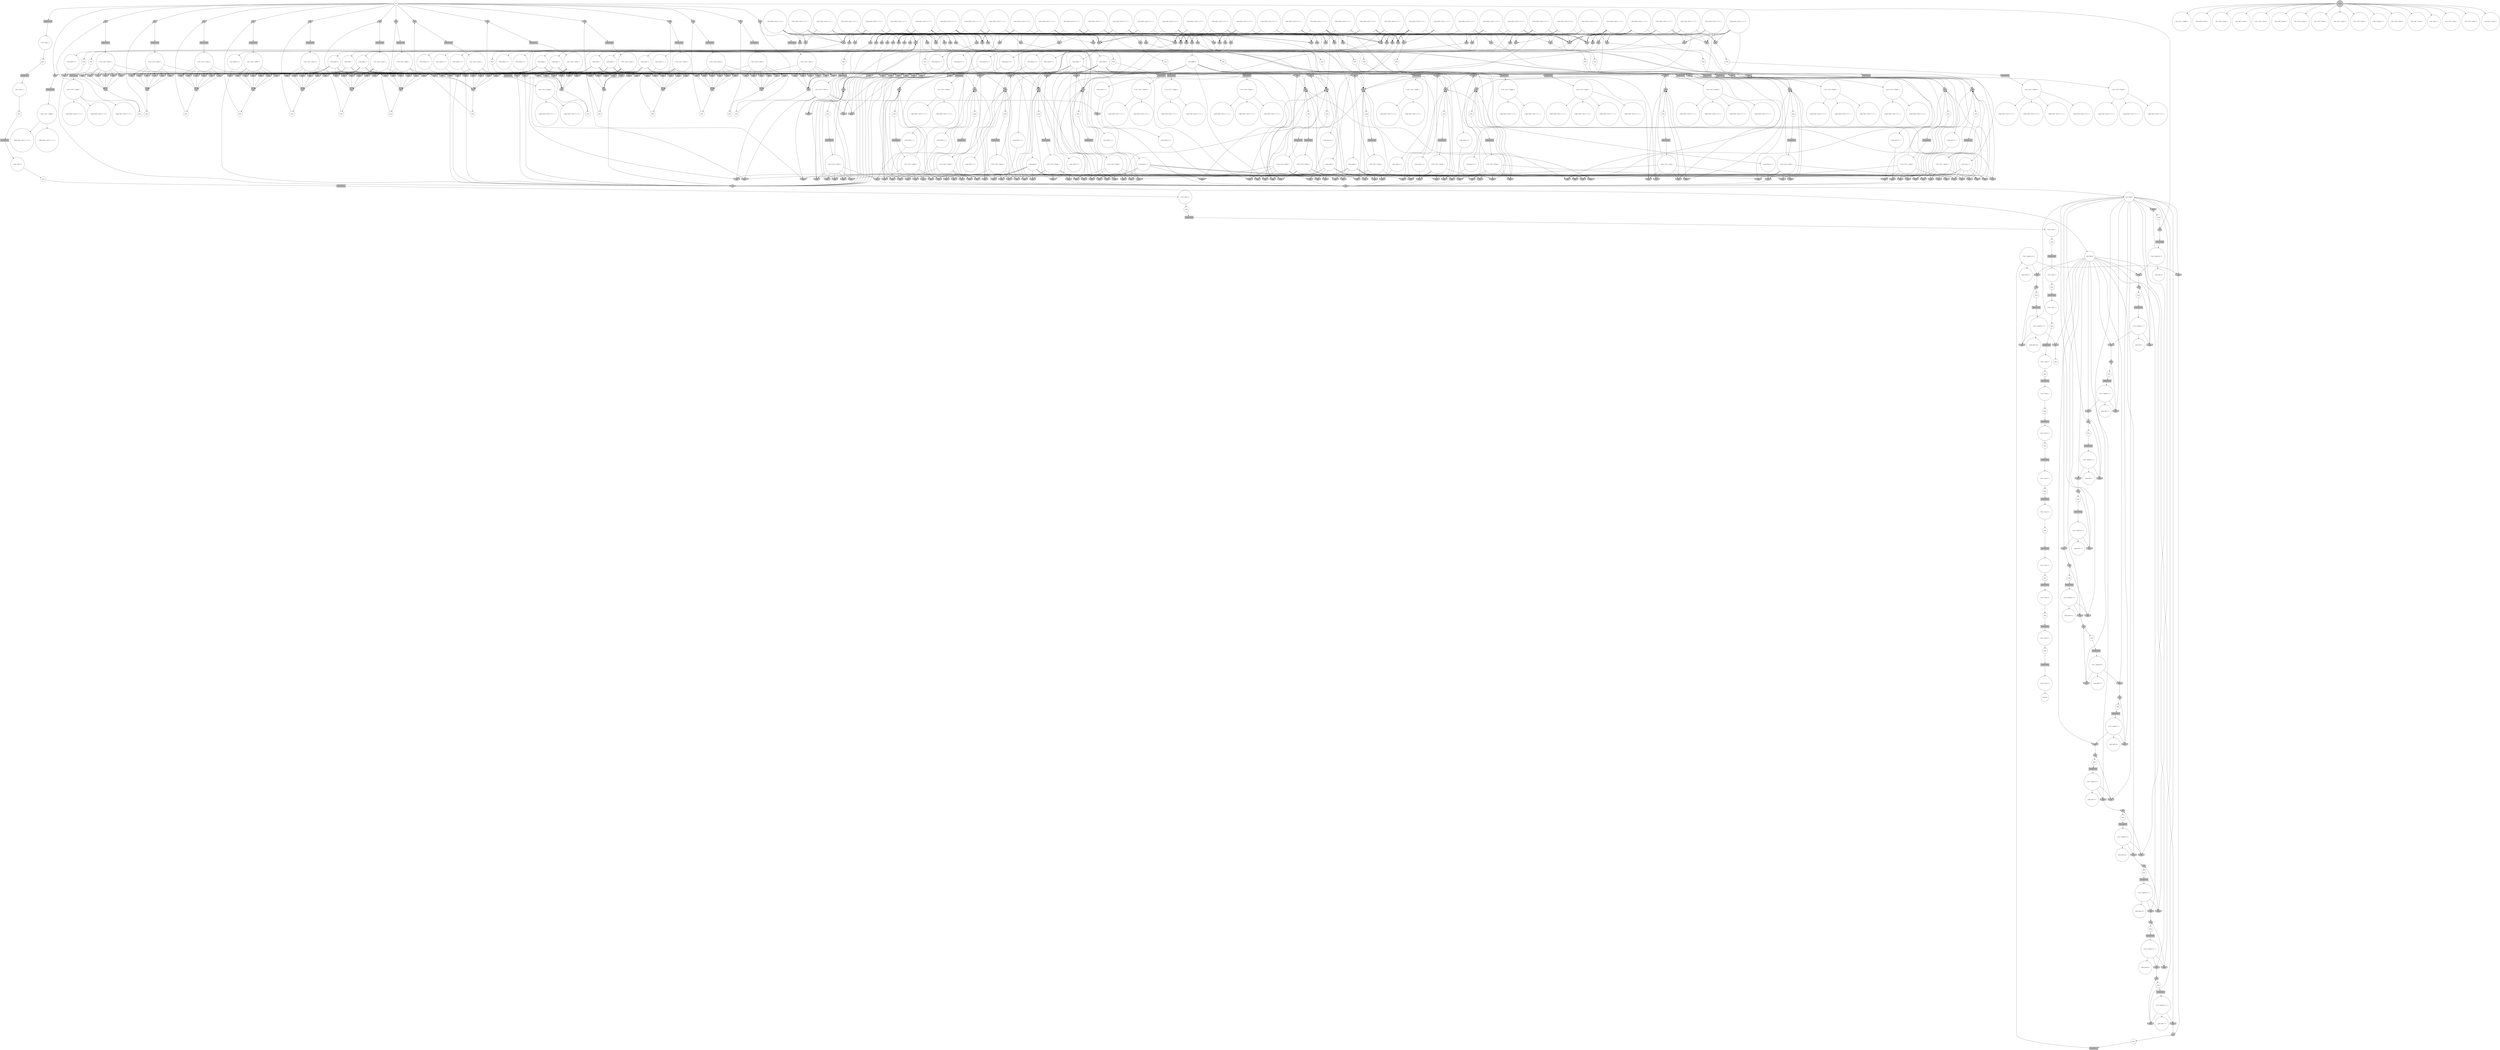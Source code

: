 digraph propNet
{
	"@7d5b4d5b"[shape=circle, style= filled, fillcolor=white, label="( goal robot 87 )"]; 
	"@52bd8eba"[shape=invhouse, style= filled, fillcolor=grey, label="AND"]; "@52bd8eba"->"@72d12981"; 
	"@38882c8f"[shape=invhouse, style= filled, fillcolor=grey, label="AND"]; "@38882c8f"->"@29df34f3"; 
	"@6b11b716"[shape=invhouse, style= filled, fillcolor=grey, label="AND"]; "@6b11b716"->"@42237127"; 
	"@59ccf5c4"[shape=circle, style= filled, fillcolor=white, label="( legal robot ( move 1 2 3 1 ) )"]; 
	"@7d7c0174"[shape=box, style= filled, fillcolor=grey, label="TRANSITION"]; "@7d7c0174"->"@6b660f6"; 
	"@175e5757"[shape=ellipse, style= filled, fillcolor=grey, label="OR"]; "@175e5757"->"@3043af32"; 
	"@50b354b9"[shape=circle, style= filled, fillcolor=white, label="anon"]; "@50b354b9"->"@47ba12a4"; 
	"@2eb916b2"[shape=invhouse, style= filled, fillcolor=grey, label="AND"]; "@2eb916b2"->"@7d6413c5"; 
	"@649b4897"[shape=ellipse, style= filled, fillcolor=grey, label="OR"]; "@649b4897"->"@5da6a53d"; 
	"@2851ec5f"[shape=circle, style= filled, fillcolor=white, label="( next_tmp15 3 3 )"]; "@2851ec5f"->"@28692988"; 
	"@1e53065d"[shape=invhouse, style= filled, fillcolor=grey, label="AND"]; "@1e53065d"->"@29df34f3"; 
	"@48bfd8b1"[shape=ellipse, style= filled, fillcolor=grey, label="OR"]; "@48bfd8b1"->"@5f8a3543"; 
	"@63b15bbf"[shape=box, style= filled, fillcolor=grey, label="TRANSITION"]; "@63b15bbf"->"@56abe71b"; 
	"@7d921d9d"[shape=ellipse, style= filled, fillcolor=grey, label="OR"]; "@7d921d9d"->"@31ca6a83"; 
	"@6b568747"[shape=ellipse, style= filled, fillcolor=grey, label="OR"]; "@6b568747"->"@35575ea5"; 
	"@42ef36fd"[shape=invhouse, style= filled, fillcolor=grey, label="AND"]; "@42ef36fd"->"@48c7381c"; 
	"@5d816d92"[shape=ellipse, style= filled, fillcolor=grey, label="OR"]; "@5d816d92"->"@59cda6fc"; 
	"@47bfdfab"[shape=circle, style= filled, fillcolor=white, label="anon"]; "@47bfdfab"->"@289d8cf2"; 
	"@585ff84b"[shape=circle, style= filled, fillcolor=white, label="( next_tmp5 2 )"]; "@585ff84b"->"@32929d82"; "@585ff84b"->"@44dc578"; "@585ff84b"->"@52bd8eba"; "@585ff84b"->"@4ee19868"; "@585ff84b"->"@156260ab"; "@585ff84b"->"@276fa9e5"; "@585ff84b"->"@241b7bc1"; "@585ff84b"->"@aefc204"; "@585ff84b"->"@7c6e0742"; "@585ff84b"->"@3e71c5ac"; "@585ff84b"->"@2e4d9ed2"; "@585ff84b"->"@3c487357"; 
	"@7473d867"[shape=circle, style= filled, fillcolor=white, label="( true ( captures 11 ) )"]; "@7473d867"->"@2e65020c"; "@7473d867"->"@b122938"; "@7473d867"->"@279d5670"; 
	"@13d4dbc1"[shape=ellipse, style= filled, fillcolor=grey, label="OR"]; "@13d4dbc1"->"@688cb227"; 
	"@6eca7adf"[shape=invhouse, style= filled, fillcolor=grey, label="AND"]; "@6eca7adf"->"@48c7381c"; 
	"@3ac4d2d2"[shape=circle, style= filled, fillcolor=white, label="( true ( cell 1 1 pawn ) )"]; "@3ac4d2d2"->"@713e1c5a"; "@3ac4d2d2"->"@44dc578"; "@3ac4d2d2"->"@6bed355b"; "@3ac4d2d2"->"@25db62f3"; "@3ac4d2d2"->"@5e9c72f6"; "@3ac4d2d2"->"@5ebbcde7"; "@3ac4d2d2"->"@607462b"; 
	"@1bf9c3e1"[shape=circle, style= filled, fillcolor=white, label="( true ( step 12 ) )"]; "@1bf9c3e1"->"@472c474e"; 
	"@73886b"[shape=invhouse, style= filled, fillcolor=grey, label="AND"]; "@73886b"->"@68ec21ae"; 
	"@7dc8f5d1"[shape=invhouse, style= filled, fillcolor=grey, label="AND"]; "@7dc8f5d1"->"@6b356676"; 
	"@2ffed7e7"[shape=box, style= filled, fillcolor=grey, label="TRANSITION"]; "@2ffed7e7"->"@58725919"; 
	"@964997d"[shape=invhouse, style= filled, fillcolor=grey, label="AND"]; "@964997d"->"@48c7381c"; 
	"@32c1b2db"[shape=invhouse, style= filled, fillcolor=grey, label="AND"]; "@32c1b2db"->"@5782c846"; 
	"@66487253"[shape=invhouse, style= filled, fillcolor=grey, label="AND"]; "@66487253"->"@13d4dbc1"; 
	"@56c7fed8"[shape=box, style= filled, fillcolor=grey, label="TRANSITION"]; "@56c7fed8"->"@ef004d5"; 
	"@6e87b2a7"[shape=ellipse, style= filled, fillcolor=grey, label="OR"]; "@6e87b2a7"->"@63b15bbf"; 
	"@700fcc2e"[shape=circle, style= filled, fillcolor=white, label="( init ( cell 1 1 knight ) )"]; 
	"@76f4bad1"[shape=circle, style= filled, fillcolor=white, label="( legal robot ( move 2 2 4 3 ) )"]; 
	"@61e5a39"[shape=invhouse, style= filled, fillcolor=grey, label="AND"]; "@61e5a39"->"@7d67983f"; 
	"@109318ba"[shape=box, style= filled, fillcolor=grey, label="TRANSITION"]; "@109318ba"->"@2317a343"; 
	"@6f31731d"[shape=circle, style= filled, fillcolor=white, label="( true ( cell 1 2 pawn ) )"]; "@6f31731d"->"@32d99bdb"; "@6f31731d"->"@7acf563c"; "@6f31731d"->"@429fbd46"; "@6f31731d"->"@2eb916b2"; "@6f31731d"->"@7c6e0742"; "@6f31731d"->"@48bb0446"; "@6f31731d"->"@38c99a3"; 
	"@607462b"[shape=invhouse, style= filled, fillcolor=grey, label="AND"]; "@607462b"->"@3ee5534c"; 
	"@147f577"[shape=circle, style= filled, fillcolor=white, label="( does robot ( move 3 3 4 1 ) )"]; "@147f577"->"@2f2d94e8"; "@147f577"->"@d629a57"; "@147f577"->"@703d614a"; "@147f577"->"@161770ae"; "@147f577"->"@49c1d188"; "@147f577"->"@16954c5f"; "@147f577"->"@68f5717a"; "@147f577"->"@188a6575"; 
	"@26f646c6"[shape=invhouse, style= filled, fillcolor=grey, label="AND"]; "@26f646c6"->"@48c7381c"; 
	"@1ed50ae3"[shape=circle, style= filled, fillcolor=white, label="( true ( cell 3 1 pawn ) )"]; "@1ed50ae3"->"@55c47f15"; "@1ed50ae3"->"@29ca1959"; "@1ed50ae3"->"@788b781f"; "@1ed50ae3"->"@74f90b7c"; "@1ed50ae3"->"@7dc8f5d1"; "@1ed50ae3"->"@2e4d9ed2"; "@1ed50ae3"->"@43230e9c"; 
	"@1c3f8807"[shape=invhouse, style= filled, fillcolor=grey, label="AND"]; "@1c3f8807"->"@48c7381c"; 
	"@2936ed0f"[shape=ellipse, style= filled, fillcolor=grey, label="OR"]; "@2936ed0f"->"@985890d"; 
	"@312bb28"[shape=circle, style= filled, fillcolor=white, label="anon"]; "@312bb28"->"@7de1e6f"; 
	"@1ccea4f4"[shape=box, style= filled, fillcolor=grey, label="TRANSITION"]; "@1ccea4f4"->"@7069fdff"; 
	"@3c9438af"[shape=invhouse, style= filled, fillcolor=grey, label="AND"]; "@3c9438af"->"@3d9e8c9f"; 
	"@74806cbc"[shape=circle, style= filled, fillcolor=white, label="( true ( step 15 ) )"]; "@74806cbc"->"@6cf4ff0a"; 
	"@ccf60f3"[shape=invhouse, style= filled, fillcolor=grey, label="AND"]; "@ccf60f3"->"@76330b64"; 
	"@4b245b19"[shape=circle, style= filled, fillcolor=white, label="( legal robot ( move 4 3 5 1 ) )"]; 
	"@2556668"[shape=circle, style= filled, fillcolor=white, label="( does robot ( move 3 3 5 2 ) )"]; "@2556668"->"@23642606"; "@2556668"->"@6a0ac118"; "@2556668"->"@5dfaa09e"; "@2556668"->"@305c86e8"; "@2556668"->"@d629a57"; "@2556668"->"@2936ed0f"; "@2556668"->"@264b53d1"; "@2556668"->"@328ab5c4"; 
	"@33d8efe6"[shape=invhouse, style= filled, fillcolor=grey, label="AND"]; "@33d8efe6"->"@371155eb"; 
	"@7e59e666"[shape=circle, style= filled, fillcolor=white, label="( true ( cell 3 3 blank ) )"]; "@7e59e666"->"@5075dab0"; "@7e59e666"->"@703a5533"; "@7e59e666"->"@1ac90750"; "@7e59e666"->"@9a3e148"; "@7e59e666"->"@6c00231b"; "@7e59e666"->"@67851c49"; "@7e59e666"->"@78fba6"; 
	"@2cad4092"[shape=ellipse, style= filled, fillcolor=grey, label="OR"]; "@2cad4092"->"@47bfdfab"; 
	"@12bbf2fb"[shape=circle, style= filled, fillcolor=white, label="( init ( cell 4 3 pawn ) )"]; 
	"@6699ced8"[shape=ellipse, style= filled, fillcolor=grey, label="OR"]; "@6699ced8"->"@2c45482e"; 
	"@6ac1ee83"[shape=circle, style= filled, fillcolor=white, label="anon"]; "@6ac1ee83"->"@3e41cc78"; 
	"@71cbed89"[shape=invhouse, style= filled, fillcolor=grey, label="AND"]; "@71cbed89"->"@54860ae9"; 
	"@12936ed0"[shape=invhouse, style= filled, fillcolor=grey, label="AND"]; "@12936ed0"->"@68ec21ae"; 
	"@f85abc1"[shape=invhouse, style= filled, fillcolor=grey, label="AND"]; "@f85abc1"->"@75d92abf"; 
	"@1e1f225a"[shape=circle, style= filled, fillcolor=white, label="anon"]; "@1e1f225a"->"@3136487f"; 
	"@43747f33"[shape=circle, style= filled, fillcolor=white, label="( init ( cell 4 2 pawn ) )"]; 
	"@6bb047f7"[shape=box, style= filled, fillcolor=grey, label="TRANSITION"]; "@6bb047f7"->"@74806cbc"; 
	"@49c1d188"[shape=ellipse, style= filled, fillcolor=grey, label="OR"]; "@49c1d188"->"@7990c1f1"; 
	"@139863d2"[shape=invhouse, style= filled, fillcolor=grey, label="AND"]; "@139863d2"->"@72d12981"; 
	"@575f1f13"[shape=invhouse, style= filled, fillcolor=grey, label="AND"]; "@575f1f13"->"@2e1f2d05"; 
	"@af086bd"[shape=ellipse, style= filled, fillcolor=grey, label="OR"]; "@af086bd"->"@2caacc44"; 
	"@2ce378ac"[shape=ellipse, style= filled, fillcolor=grey, label="OR"]; "@2ce378ac"->"@26e41815"; 
	"@2317a343"[shape=circle, style= filled, fillcolor=white, label="( true ( cell 3 3 pawn ) )"]; "@2317a343"->"@28692988"; "@2317a343"->"@3bce1ccd"; "@2317a343"->"@1477909e"; "@2317a343"->"@aefc204"; "@2317a343"->"@3a29a8e5"; "@2317a343"->"@4be4e769"; "@2317a343"->"@3281375c"; 
	"@3bf623a0"[shape=invhouse, style= filled, fillcolor=grey, label="AND"]; "@3bf623a0"->"@57dccaf"; 
	"@6d8865d3"[shape=ellipse, style= filled, fillcolor=grey, label="OR"]; "@6d8865d3"->"@70c4b8d"; 
	"@295fb903"[shape=circle, style= filled, fillcolor=white, label="( does robot ( move 4 1 2 2 ) )"]; "@295fb903"->"@6a0ac118"; "@295fb903"->"@76111e5"; "@295fb903"->"@7ffe117a"; "@295fb903"->"@4aa79823"; "@295fb903"->"@2936ed0f"; "@295fb903"->"@1658cac"; "@295fb903"->"@32c1040d"; "@295fb903"->"@54860ae9"; 
	"@6441801c"[shape=invhouse, style= filled, fillcolor=grey, label="AND"]; "@6441801c"->"@6699ced8"; 
	"@5055d80b"[shape=circle, style= filled, fillcolor=white, label="( init ( cell 5 2 pawn ) )"]; 
	"@2c05f45a"[shape=circle, style= filled, fillcolor=white, label="( next_tmp5 1 )"]; "@2c05f45a"->"@48af4e2f"; "@2c05f45a"->"@34a59dc6"; "@2c05f45a"->"@70d5bb31"; "@2c05f45a"->"@74f90b7c"; "@2c05f45a"->"@5ceb404e"; "@2c05f45a"->"@31fb02a1"; "@2c05f45a"->"@66487253"; "@2c05f45a"->"@3281375c"; "@2c05f45a"->"@23e5b6a8"; "@2c05f45a"->"@477d8f80"; "@2c05f45a"->"@6b6098ae"; "@2c05f45a"->"@596293cd"; 
	"@53cf2faf"[shape=circle, style= filled, fillcolor=white, label="anon"]; "@53cf2faf"->"@471c1e5e"; 
	"@5acbf2ab"[shape=invhouse, style= filled, fillcolor=grey, label="AND"]; "@5acbf2ab"->"@7120f553"; 
	"@7990c1f1"[shape=circle, style= filled, fillcolor=white, label="( next_tmp7 1 )"]; "@7990c1f1"->"@80d0d0d"; "@7990c1f1"->"@5ac490d4"; "@7990c1f1"->"@75ed816d"; "@7990c1f1"->"@2e051904"; "@7990c1f1"->"@3bce1ccd"; "@7990c1f1"->"@5d864085"; "@7990c1f1"->"@74218969"; "@7990c1f1"->"@17535699"; "@7990c1f1"->"@807916c"; "@7990c1f1"->"@2eb916b2"; 
	"@4825c044"[shape=invhouse, style= filled, fillcolor=grey, label="AND"]; "@4825c044"->"@7b9cf90c"; 
	"@1fbfd3de"[shape=ellipse, style= filled, fillcolor=grey, label="OR"]; "@1fbfd3de"->"@36f5cd1a"; 
	"@472c474e"[shape=circle, style= filled, fillcolor=white, label="anon"]; "@472c474e"->"@6575a8af"; 
	"@5a6d7e0f"[shape=box, style= filled, fillcolor=grey, label="TRANSITION"]; "@5a6d7e0f"->"@66894655"; 
	"@d6b4b2"[shape=ellipse, style= filled, fillcolor=grey, label="OR"]; "@d6b4b2"->"@1f38425a"; 
	"@42102275"[shape=circle, style= filled, fillcolor=white, label="( legal robot ( move 2 1 1 3 ) )"]; 
	"@4f17e371"[shape=circle, style= filled, fillcolor=white, label="( true ( cell 5 3 pawn ) )"]; "@4f17e371"->"@523e6d6e"; "@4f17e371"->"@32929d82"; "@4f17e371"->"@80d0d0d"; "@4f17e371"->"@7cc1f600"; "@4f17e371"->"@820c484"; "@4f17e371"->"@31fb02a1"; "@4f17e371"->"@1957c69c"; 
	"@9420924"[shape=ellipse, style= filled, fillcolor=grey, label="OR"]; "@9420924"->"@421215a3"; 
	"@4556893e"[shape=invhouse, style= filled, fillcolor=grey, label="AND"]; "@4556893e"->"@13827d41"; 
	"@42acdac5"[shape=circle, style= filled, fillcolor=white, label="( next_tmp9 5 )"]; "@42acdac5"->"@43e655a7"; "@42acdac5"->"@65100402"; "@42acdac5"->"@33c5bad1"; "@42acdac5"->"@2b7ed9ca"; "@42acdac5"->"@37203224"; "@42acdac5"->"@61e5a39"; "@42acdac5"->"@703a5533"; "@42acdac5"->"@11b70acd"; "@42acdac5"->"@2196dc0d"; "@42acdac5"->"@3c8c7190"; "@42acdac5"->"@e1ae3c4"; "@42acdac5"->"@1d082317"; 
	"@5da951c0"[shape=circle, style= filled, fillcolor=white, label="( legal robot ( move 1 1 3 2 ) )"]; 
	"@2e65020c"[shape=invhouse, style= filled, fillcolor=grey, label="AND"]; "@2e65020c"->"@dea7c79"; 
	"@5e9c72f6"[shape=invhouse, style= filled, fillcolor=grey, label="AND"]; "@5e9c72f6"->"@6bb0d4a9"; 
	"@2c45482e"[shape=circle, style= filled, fillcolor=white, label="anon"]; "@2c45482e"->"@3d8654b7"; 
	"@75e5b589"[shape=circle, style= filled, fillcolor=white, label="( goal robot 11 )"]; 
	"@289d8cf2"[shape=ellipse, style= filled, fillcolor=grey, label="OR"]; "@289d8cf2"->"@1cfc192d"; 
	"@5b6ab31a"[shape=invhouse, style= filled, fillcolor=grey, label="AND"]; "@5b6ab31a"->"@9420924"; 
	"@7120f553"[shape=ellipse, style= filled, fillcolor=grey, label="OR"]; "@7120f553"->"@a89e78e"; 
	"@68ee289b"[shape=invhouse, style= filled, fillcolor=grey, label="AND"]; "@68ee289b"->"@2a3e5f76"; 
	"@f437b36"[shape=invhouse, style= filled, fillcolor=grey, label="AND"]; "@f437b36"->"@7b9cf90c"; 
	"@52650212"[shape=invhouse, style= filled, fillcolor=grey, label="AND"]; "@52650212"->"@2f95730e"; 
	"@7908bd74"[shape=circle, style= filled, fillcolor=white, label="( true ( cell 5 1 pawn ) )"]; "@7908bd74"->"@48af4e2f"; "@7908bd74"->"@4b51d1a1"; "@7908bd74"->"@19711be3"; "@7908bd74"->"@197f5f47"; "@7908bd74"->"@241b7bc1"; "@7908bd74"->"@3256c5f"; "@7908bd74"->"@63296e32"; 
	"@7598f9e5"[shape=circle, style= filled, fillcolor=white, label="( does robot ( move 2 3 4 2 ) )"]; "@7598f9e5"->"@43a648a6"; "@7598f9e5"->"@6b568747"; "@7598f9e5"->"@6e314ee0"; "@7598f9e5"->"@6a0ac118"; "@7598f9e5"->"@2f2d94e8"; "@7598f9e5"->"@7d67983f"; "@7598f9e5"->"@2936ed0f"; "@7598f9e5"->"@161770ae"; 
	"@5eca4eb4"[shape=circle, style= filled, fillcolor=white, label="anon"]; "@5eca4eb4"->"@175e5757"; 
	"@75ed816d"[shape=invhouse, style= filled, fillcolor=grey, label="AND"]; "@75ed816d"->"@2a3e5f76"; 
	"@70c4b8d"[shape=box, style= filled, fillcolor=grey, label="TRANSITION"]; "@70c4b8d"->"@1d0eef60"; 
	"@3933317"[shape=circle, style= filled, fillcolor=white, label="anon"]; "@3933317"->"@2b6c1d24"; 
	"@7bcb3f4f"[shape=ellipse, style= filled, fillcolor=grey, label="OR"]; "@7bcb3f4f"->"@17c72760"; 
	"@6be53760"[shape=circle, style= filled, fillcolor=white, label="( true ( cell 2 1 knight ) )"]; "@6be53760"->"@4e93ec83"; "@6be53760"->"@42102275"; "@6be53760"->"@6a0629fa"; 
	"@378a9b0f"[shape=ellipse, style= filled, fillcolor=grey, label="OR"]; "@378a9b0f"->"@72faafe7"; 
	"@985890d"[shape=circle, style= filled, fillcolor=white, label="( next_tmp11 2 )"]; "@985890d"->"@77e827c"; "@985890d"->"@7fd66e74"; "@985890d"->"@5640fd82"; "@985890d"->"@a514052"; "@985890d"->"@722c499f"; "@985890d"->"@3662cdd5"; "@985890d"->"@73886b"; "@985890d"->"@6c00231b"; "@985890d"->"@3fe64dab"; "@985890d"->"@20205f3f"; 
	"@4bf1b77d"[shape=circle, style= filled, fillcolor=white, label="anon"]; "@4bf1b77d"->"@6d8865d3"; 
	"@4be4e769"[shape=invhouse, style= filled, fillcolor=grey, label="AND"]; "@4be4e769"->"@7bcb3f4f"; 
	"@756071ee"[shape=ellipse, style= filled, fillcolor=grey, label="OR"]; "@756071ee"->"@2c05f45a"; 
	"@4da6f129"[shape=box, style= filled, fillcolor=grey, label="TRANSITION"]; "@4da6f129"->"@d6dd1c5"; 
	"@2d0cad9d"[shape=box, style= filled, fillcolor=grey, label="TRANSITION"]; "@2d0cad9d"->"@6cb25c76"; 
	"@4b138f81"[shape=circle, style= filled, fillcolor=white, label="( does robot ( move 5 3 4 1 ) )"]; "@4b138f81"->"@7b9cf90c"; "@4b138f81"->"@2f2d94e8"; "@4b138f81"->"@703d614a"; "@4b138f81"->"@161770ae"; "@4b138f81"->"@49c1d188"; "@4b138f81"->"@16954c5f"; "@4b138f81"->"@68f5717a"; "@4b138f81"->"@188a6575"; 
	"@29ca1959"[shape=invhouse, style= filled, fillcolor=grey, label="AND"]; "@29ca1959"->"@6b356676"; 
	"@788b781f"[shape=invhouse, style= filled, fillcolor=grey, label="AND"]; "@788b781f"->"@6b356676"; 
	"@1758e7cd"[shape=box, style= filled, fillcolor=grey, label="TRANSITION"]; "@1758e7cd"->"@7908bd74"; 
	"@1bc80b5d"[shape=box, style= filled, fillcolor=grey, label="TRANSITION"]; "@1bc80b5d"->"@d8a5d48"; 
	"@5ae5427d"[shape=circle, style= filled, fillcolor=white, label="( next_tmp13 5 3 )"]; "@5ae5427d"->"@736f2517"; 
	"@5da6a53d"[shape=circle, style= filled, fillcolor=white, label="anon"]; "@5da6a53d"->"@332bef8"; 
	"@2f95730e"[shape=ellipse, style= filled, fillcolor=grey, label="OR"]; "@2f95730e"->"@16eea3d0"; 
	"@4d6fb9f2"[shape=circle, style= filled, fillcolor=white, label="( true ( captures 8 ) )"]; "@4d6fb9f2"->"@5acbf2ab"; "@4d6fb9f2"->"@215d299a"; "@4d6fb9f2"->"@6e541f0f"; 
	"@72ff7e61"[shape=invhouse, style= filled, fillcolor=grey, label="AND"]; "@72ff7e61"->"@3d9e8c9f"; 
	"@2e4d9ed2"[shape=invhouse, style= filled, fillcolor=grey, label="AND"]; "@2e4d9ed2"->"@6b356676"; 
	"@6213668c"[shape=invhouse, style= filled, fillcolor=grey, label="AND"]; "@6213668c"->"@371155eb"; 
	"@72d69675"[shape=circle, style= filled, fillcolor=white, label="( init ( cell 3 1 pawn ) )"]; 
	"@5a2e0a8d"[shape=invhouse, style= filled, fillcolor=grey, label="AND"]; "@5a2e0a8d"->"@13827d41"; 
	"@820c484"[shape=invhouse, style= filled, fillcolor=grey, label="AND"]; "@820c484"->"@48e323ad"; 
	"@5ceb404e"[shape=invhouse, style= filled, fillcolor=grey, label="AND"]; "@5ceb404e"->"@42237127"; 
	"@17c72760"[shape=circle, style= filled, fillcolor=white, label="anon"]; "@17c72760"->"@39d61b43"; 
	"@d6dd1c5"[shape=circle, style= filled, fillcolor=white, label="( true ( step 4 ) )"]; "@d6dd1c5"->"@2d7ec368"; 
	"@472caf84"[shape=circle, style= filled, fillcolor=white, label="anon"]; "@472caf84"->"@661b2ea7"; 
	"@327c9f"[shape=ellipse, style= filled, fillcolor=grey, label="OR"]; "@327c9f"->"@ee38bbd"; 
	"@620bbeba"[shape=circle, style= filled, fillcolor=white, label="( does robot ( move 4 2 2 3 ) )"]; "@620bbeba"->"@73148454"; "@620bbeba"->"@423124e3"; "@620bbeba"->"@13827d41"; "@620bbeba"->"@76111e5"; "@620bbeba"->"@20378fff"; "@620bbeba"->"@1658cac"; "@620bbeba"->"@2915f7fc"; "@620bbeba"->"@2a009afb"; 
	"@5fcd5b7c"[shape=circle, style= filled, fillcolor=white, label="( does robot ( move 2 2 4 3 ) )"]; "@5fcd5b7c"->"@2f2d94e8"; "@5fcd5b7c"->"@64d9c96e"; "@5fcd5b7c"->"@161770ae"; "@5fcd5b7c"->"@2915f7fc"; "@5fcd5b7c"->"@46ee7cb7"; "@5fcd5b7c"->"@7194fefe"; "@5fcd5b7c"->"@2a009afb"; "@5fcd5b7c"->"@7bb08ebc"; 
	"@70e16854"[shape=circle, style= filled, fillcolor=white, label="anon"]; "@70e16854"->"@97ed7b"; 
	"@2b55e7e3"[shape=circle, style= filled, fillcolor=white, label="( true ( cell 5 3 blank ) )"]; "@2b55e7e3"->"@705764b7"; "@2b55e7e3"->"@4825c044"; "@2b55e7e3"->"@40144926"; "@2b55e7e3"->"@f437b36"; "@2b55e7e3"->"@736f2517"; "@2b55e7e3"->"@3fe64dab"; "@2b55e7e3"->"@189efde3"; 
	"@5c6be0d1"[shape=circle, style= filled, fillcolor=white, label="( next_tmp13 2 1 )"]; "@5c6be0d1"->"@6e60193f"; 
	"@4a379a8d"[shape=circle, style= filled, fillcolor=white, label="( true ( cell 1 3 knight ) )"]; "@4a379a8d"->"@659d4330"; "@4a379a8d"->"@6f5e5eb"; 
	"@31dffa1"[shape=circle, style= filled, fillcolor=white, label="anon"]; "@31dffa1"->"@3ec9fa27"; 
	"@34b1980d"[shape=invhouse, style= filled, fillcolor=grey, label="AND"]; "@34b1980d"->"@76330b64"; 
	"@661b2ea7"[shape=box, style= filled, fillcolor=grey, label="TRANSITION"]; "@661b2ea7"->"@733f12d3"; 
	"@336cefd1"[shape=circle, style= filled, fillcolor=white, label="anon"]; "@336cefd1"->"@7a9e24e0"; 
	"@fe8b357"[shape=circle, style= filled, fillcolor=white, label="( next_tmp11 3 )"]; "@fe8b357"->"@e3cd3cc"; "@fe8b357"->"@5a2e0a8d"; "@fe8b357"->"@66ec57ea"; "@fe8b357"->"@223986ef"; "@fe8b357"->"@52650212"; "@fe8b357"->"@37dcb186"; "@fe8b357"->"@9444a5f"; "@fe8b357"->"@77c1810a"; "@fe8b357"->"@5e56fcea"; "@fe8b357"->"@6441801c"; 
	"@d8a5d48"[shape=circle, style= filled, fillcolor=white, label="( true ( cell 1 3 pawn ) )"]; "@d8a5d48"->"@5658538c"; "@d8a5d48"->"@52bd8eba"; "@d8a5d48"->"@65e5f7a2"; "@d8a5d48"->"@5482caa5"; "@d8a5d48"->"@139863d2"; "@d8a5d48"->"@807916c"; "@d8a5d48"->"@6279c017"; 
	"@3c4a700"[shape=circle, style= filled, fillcolor=white, label="anon"]; "@3c4a700"->"@7631cb1d"; 
	"@6cb25c76"[shape=circle, style= filled, fillcolor=white, label="( true ( step 1 ) )"]; "@6cb25c76"->"@41e19eb6"; 
	"@215d299a"[shape=circle, style= filled, fillcolor=white, label="( goal robot 37 )"]; 
	"@133b2bf2"[shape=circle, style= filled, fillcolor=white, label="( true ( captures 13 ) )"]; "@133b2bf2"->"@7d5b4d5b"; "@133b2bf2"->"@6b2fee34"; "@133b2bf2"->"@3e81b30c"; 
	"@57ef9724"[shape=box, style= filled, fillcolor=grey, label="TRANSITION"]; "@57ef9724"->"@7e59e666"; 
	"@3e1e46d3"[shape=circle, style= filled, fillcolor=white, label="( next_tmp13 3 1 )"]; "@3e1e46d3"->"@5a4b6bf9"; 
	"@6e314ee0"[shape=ellipse, style= filled, fillcolor=grey, label="OR"]; "@6e314ee0"->"@6282027c"; 
	"@70541486"[shape=ellipse, style= filled, fillcolor=grey, label="OR"]; "@70541486"->"@652748da"; 
	"@478a8759"[shape=box, style= filled, fillcolor=grey, label="TRANSITION"]; "@478a8759"->"@537cec8b"; 
	"@427abaac"[shape=circle, style= filled, fillcolor=white, label="( next_tmp9 2 )"]; "@427abaac"->"@7fa7f595"; "@427abaac"->"@f437b36"; "@427abaac"->"@2bb894fd"; "@427abaac"->"@3a9f1277"; "@427abaac"->"@5a77412f"; "@427abaac"->"@172490cc"; "@427abaac"->"@1ac90750"; "@427abaac"->"@2635743c"; "@427abaac"->"@32c1b2db"; "@427abaac"->"@4262582e"; "@427abaac"->"@ccf60f3"; "@427abaac"->"@26fbb7b6"; 
	"@5e809256"[shape=ellipse, style= filled, fillcolor=grey, label="OR"]; "@5e809256"->"@389735a5"; 
	"@27312be7"[shape=box, style= filled, fillcolor=grey, label="TRANSITION"]; "@27312be7"->"@3ac4d2d2"; 
	"@223986ef"[shape=invhouse, style= filled, fillcolor=grey, label="AND"]; "@223986ef"->"@68ec21ae"; 
	"@47e12b39"[shape=circle, style= filled, fillcolor=white, label="( next_tmp13 3 3 )"]; "@47e12b39"->"@78fba6"; 
	"@725c5684"[shape=invhouse, style= filled, fillcolor=grey, label="AND"]; "@725c5684"->"@217fbee4"; 
	"@48c7381c"[shape=ellipse, style= filled, fillcolor=grey, label="OR"]; "@48c7381c"->"@13a0bd18"; 
	"@6534688"[shape=ellipse, style= filled, fillcolor=grey, label="OR"]; "@6534688"->"@2ccba3ba"; 
	"@66894655"[shape=circle, style= filled, fillcolor=white, label="( true ( step 2 ) )"]; "@66894655"->"@c21eeb2"; 
	"@6d5e91be"[shape=circle, style= filled, fillcolor=white, label="( legal robot ( move 3 1 2 3 ) )"]; 
	"@705764b7"[shape=invhouse, style= filled, fillcolor=grey, label="AND"]; "@705764b7"->"@7b9cf90c"; 
	"@12e0aa03"[shape=box, style= filled, fillcolor=grey, label="TRANSITION"]; "@12e0aa03"->"@733f12c2"; 
	"@74abf04f"[shape=circle, style= filled, fillcolor=white, label="anon"]; "@74abf04f"->"@6e9eb0d5"; 
	"@21d8953d"[shape=circle, style= filled, fillcolor=white, label="( does robot ( move 3 2 1 3 ) )"]; "@21d8953d"->"@2e992cd9"; "@21d8953d"->"@3cd0e2f"; "@21d8953d"->"@5782c846"; "@21d8953d"->"@2915f7fc"; "@21d8953d"->"@2a009afb"; "@21d8953d"->"@af086bd"; "@21d8953d"->"@756071ee"; "@21d8953d"->"@5950e34f"; 
	"@3dce352b"[shape=circle, style= filled, fillcolor=white, label="next_tmp20"]; "@3dce352b"->"@5995b9"; "@3dce352b"->"@5acbf2ab"; "@3dce352b"->"@63a66106"; "@3dce352b"->"@435ed436"; "@3dce352b"->"@3b5c0e35"; "@3dce352b"->"@2e65020c"; "@3dce352b"->"@3e81b30c"; "@3dce352b"->"@2213005d"; "@3dce352b"->"@15c61b33"; "@3dce352b"->"@7d48945e"; "@3dce352b"->"@725c5684"; "@3dce352b"->"@5e3fb9a6"; "@3dce352b"->"@53db41c1"; "@3dce352b"->"@41ea1697"; "@3dce352b"->"@33d8efe6"; 
	"@53271bcf"[shape=circle, style= filled, fillcolor=white, label="anon"]; "@53271bcf"->"@2bf8d86a"; 
	"@3a9f1277"[shape=invhouse, style= filled, fillcolor=grey, label="AND"]; "@3a9f1277"->"@6699ced8"; 
	"@1477909e"[shape=invhouse, style= filled, fillcolor=grey, label="AND"]; "@1477909e"->"@7bcb3f4f"; 
	"@aefc204"[shape=invhouse, style= filled, fillcolor=grey, label="AND"]; "@aefc204"->"@7bcb3f4f"; 
	"@9a3e148"[shape=invhouse, style= filled, fillcolor=grey, label="AND"]; "@9a3e148"->"@d629a57"; 
	"@741cc0f1"[shape=circle, style= filled, fillcolor=white, label="( legal robot ( move 4 1 3 3 ) )"]; 
	"@755dd9b0"[shape=box, style= filled, fillcolor=grey, label="TRANSITION"]; "@755dd9b0"->"@43a69eae"; 
	"@2caacc44"[shape=circle, style= filled, fillcolor=white, label="anon"]; "@2caacc44"->"@63b0643b"; 
	"@5741cfaf"[shape=circle, style= filled, fillcolor=white, label="( next_tmp5 4 )"]; "@5741cfaf"->"@55c47f15"; "@5741cfaf"->"@7cc1f600"; "@5741cfaf"->"@725cecd8"; "@5741cfaf"->"@101f66db"; "@5741cfaf"->"@63df61db"; "@5741cfaf"->"@5658538c"; "@5741cfaf"->"@6b11b716"; "@5741cfaf"->"@197f5f47"; "@5741cfaf"->"@25db62f3"; "@5741cfaf"->"@4be4e769"; "@5741cfaf"->"@71624b9f"; "@5741cfaf"->"@48bb0446"; 
	"@3ec9fa27"[shape=ellipse, style= filled, fillcolor=grey, label="OR"]; "@3ec9fa27"->"@1b3e58a9"; 
	"@3349a7b8"[shape=circle, style= filled, fillcolor=white, label="( true ( cell 4 1 blank ) )"]; "@3349a7b8"->"@7fa7f595"; "@3349a7b8"->"@71cbed89"; "@3349a7b8"->"@a514052"; "@3349a7b8"->"@20700d65"; "@3349a7b8"->"@66ec57ea"; "@3349a7b8"->"@2196dc0d"; "@3349a7b8"->"@49a2a32f"; 
	"@4dae855c"[shape=circle, style= filled, fillcolor=white, label="anon"]; "@4dae855c"->"@174d92a1"; 
	"@675a37a9"[shape=circle, style= filled, fillcolor=white, label="( true ( step 10 ) )"]; "@675a37a9"->"@68e4f5ed"; 
	"@7eebb618"[shape=circle, style= filled, fillcolor=white, label="( goal robot 75 )"]; 
	"@7acf563c"[shape=invhouse, style= filled, fillcolor=grey, label="AND"]; "@7acf563c"->"@7d6413c5"; 
	"@61ee711d"[shape=invhouse, style= filled, fillcolor=grey, label="AND"]; "@61ee711d"->"@6bb0d4a9"; 
	"@33c24736"[shape=circle, style= filled, fillcolor=white, label="( next_tmp15 4 1 )"]; "@33c24736"->"@dcdc890"; 
	"@129d6268"[shape=circle, style= filled, fillcolor=white, label="( does robot ( move 4 1 3 3 ) )"]; "@129d6268"->"@70541486"; "@129d6268"->"@577c91df"; "@129d6268"->"@30e6c670"; "@129d6268"->"@34ec957b"; "@129d6268"->"@2915f7fc"; "@129d6268"->"@2a009afb"; "@129d6268"->"@65512a6e"; "@129d6268"->"@54860ae9"; 
	"@543d58c4"[shape=circle, style= filled, fillcolor=white, label="anon"]; "@543d58c4"->"@3b5552e1"; 
	"@2b4863b2"[shape=box, style= filled, fillcolor=grey, label="TRANSITION"]; "@2b4863b2"->"@72283517"; 
	"@2a009afb"[shape=ellipse, style= filled, fillcolor=grey, label="OR"]; "@2a009afb"->"@fe8b357"; 
	"@48bb0446"[shape=invhouse, style= filled, fillcolor=grey, label="AND"]; "@48bb0446"->"@7d6413c5"; 
	"@477d8f80"[shape=invhouse, style= filled, fillcolor=grey, label="AND"]; "@477d8f80"->"@2a3e5f76"; 
	"@6282027c"[shape=circle, style= filled, fillcolor=white, label="anon"]; "@6282027c"->"@306b5191"; 
	"@80d0d0d"[shape=invhouse, style= filled, fillcolor=grey, label="AND"]; "@80d0d0d"->"@48e323ad"; 
	"@36145b15"[shape=circle, style= filled, fillcolor=white, label="( goal robot 45 )"]; 
	"@3d9e8c9f"[shape=ellipse, style= filled, fillcolor=grey, label="OR"]; "@3d9e8c9f"->"@472caf84"; 
	"@32d99bdb"[shape=invhouse, style= filled, fillcolor=grey, label="AND"]; "@32d99bdb"->"@7d6413c5"; 
	"@77e827c"[shape=invhouse, style= filled, fillcolor=grey, label="AND"]; "@77e827c"->"@6c1bd81"; 
	"@273a9639"[shape=circle, style= filled, fillcolor=white, label="( legal robot ( move 1 1 2 3 ) )"]; 
	"@5d864085"[shape=invhouse, style= filled, fillcolor=grey, label="AND"]; "@5d864085"->"@6534688"; 
	"@37203224"[shape=invhouse, style= filled, fillcolor=grey, label="AND"]; "@37203224"->"@68ec21ae"; 
	"@7e38db3e"[shape=circle, style= filled, fillcolor=white, label="( legal robot ( move 3 2 5 1 ) )"]; 
	"@66ec57ea"[shape=invhouse, style= filled, fillcolor=grey, label="AND"]; "@66ec57ea"->"@54860ae9"; 
	"@3cc2b5c5"[shape=circle, style= filled, fillcolor=white, label="anon"]; "@3cc2b5c5"->"@755dd9b0"; 
	"@a89e78e"[shape=circle, style= filled, fillcolor=white, label="anon"]; "@a89e78e"->"@14a9b5a4"; 
	"@6c3fcd37"[shape=circle, style= filled, fillcolor=white, label="anon"]; "@6c3fcd37"->"@7eef4ba9"; 
	"@43a69eae"[shape=circle, style= filled, fillcolor=white, label="( true ( step 6 ) )"]; "@43a69eae"->"@543d58c4"; 
	"@68e4f5ed"[shape=circle, style= filled, fillcolor=white, label="anon"]; "@68e4f5ed"->"@7813a7e3"; 
	"@703a5533"[shape=invhouse, style= filled, fillcolor=grey, label="AND"]; "@703a5533"->"@d629a57"; 
	"@7bb08ebc"[shape=ellipse, style= filled, fillcolor=grey, label="OR"]; "@7bb08ebc"->"@1e1f225a"; 
	"@14a9b5a4"[shape=box, style= filled, fillcolor=grey, label="TRANSITION"]; "@14a9b5a4"->"@32593768"; 
	"@5cb65dbb"[shape=ellipse, style= filled, fillcolor=grey, label="OR"]; "@5cb65dbb"->"@15e09aac"; 
	"@65100402"[shape=invhouse, style= filled, fillcolor=grey, label="AND"]; "@65100402"->"@2f95730e"; 
	"@33c5bad1"[shape=invhouse, style= filled, fillcolor=grey, label="AND"]; "@33c5bad1"->"@46ee7cb7"; 
	"@20700d65"[shape=invhouse, style= filled, fillcolor=grey, label="AND"]; "@20700d65"->"@54860ae9"; 
	"@17208235"[shape=invhouse, style= filled, fillcolor=grey, label="AND"]; "@17208235"->"@7b615a0f"; 
	"@7d48945e"[shape=invhouse, style= filled, fillcolor=grey, label="AND"]; "@7d48945e"->"@68236621"; 
	"@73594643"[shape=circle, style= filled, fillcolor=white, label="( goal robot 22 )"]; 
	"@63296e32"[shape=invhouse, style= filled, fillcolor=grey, label="AND"]; "@63296e32"->"@6bb0d4a9"; 
	"@6b2fee34"[shape=invhouse, style= filled, fillcolor=grey, label="AND"]; "@6b2fee34"->"@378a9b0f"; 
	"@3c8c7190"[shape=invhouse, style= filled, fillcolor=grey, label="AND"]; "@3c8c7190"->"@5782c846"; 
	"@72faafe7"[shape=circle, style= filled, fillcolor=white, label="anon"]; "@72faafe7"->"@1595287f"; 
	"@47ba12a4"[shape=box, style= filled, fillcolor=grey, label="TRANSITION"]; "@47ba12a4"->"@99a27d1"; 
	"@5ff0b6ee"[shape=invhouse, style= filled, fillcolor=grey, label="AND"]; "@5ff0b6ee"->"@7d67983f"; 
	"@5c474d67"[shape=circle, style= filled, fillcolor=white, label="( legal robot ( move 3 2 1 1 ) )"]; 
	"@17057624"[shape=invhouse, style= filled, fillcolor=grey, label="AND"]; "@17057624"->"@2a3e5f76"; 
	"@4345de64"[shape=invhouse, style= filled, fillcolor=grey, label="AND"]; "@4345de64"->"@42237127"; 
	"@3dcbf4e9"[shape=invhouse, style= filled, fillcolor=grey, label="AND"]; "@3dcbf4e9"->"@6699ced8"; 
	"@3ff1aad2"[shape=invhouse, style= filled, fillcolor=grey, label="AND"]; "@3ff1aad2"->"@42237127"; 
	"@6557a872"[shape=ellipse, style= filled, fillcolor=grey, label="OR"]; "@6557a872"->"@42c38393"; 
	"@a9bb3bd"[shape=circle, style= filled, fillcolor=white, label="( next_tmp15 3 1 )"]; "@a9bb3bd"->"@43230e9c"; 
	"@1c057d23"[shape=circle, style= filled, fillcolor=white, label="( init ( cell 3 3 pawn ) )"]; 
	"@1e9f93b8"[shape=invhouse, style= filled, fillcolor=grey, label="AND"]; "@1e9f93b8"->"@6699ced8"; 
	"@fd1eef9"[shape=circle, style= filled, fillcolor=white, label="( does robot ( move 2 1 4 2 ) )"]; "@fd1eef9"->"@43a648a6"; "@fd1eef9"->"@6b568747"; "@fd1eef9"->"@6e314ee0"; "@fd1eef9"->"@6a0ac118"; "@fd1eef9"->"@2f2d94e8"; "@fd1eef9"->"@2936ed0f"; "@fd1eef9"->"@161770ae"; "@fd1eef9"->"@2f95730e"; 
	"@1c511578"[shape=ellipse, style= filled, fillcolor=grey, label="OR"]; "@1c511578"->"@31dffa1"; 
	"@5eaf9785"[shape=circle, style= filled, fillcolor=white, label="( legal robot ( move 3 2 5 3 ) )"]; 
	"@7631cb1d"[shape=box, style= filled, fillcolor=grey, label="TRANSITION"]; "@7631cb1d"->"@2c02a2cb"; 
	"@54ef8dc3"[shape=ellipse, style= filled, fillcolor=grey, label="OR"]; "@54ef8dc3"->"@3c88552e"; 
	"@29df34f3"[shape=ellipse, style= filled, fillcolor=grey, label="OR"]; "@29df34f3"->"@2e85855d"; 
	"@3f64f249"[shape=invhouse, style= filled, fillcolor=grey, label="AND"]; "@3f64f249"->"@6c1bd81"; 
	"@4e5c4b73"[shape=box, style= filled, fillcolor=grey, label="TRANSITION"]; "@4e5c4b73"->"@714a466"; 
	"@32593768"[shape=circle, style= filled, fillcolor=white, label="( true ( captures 9 ) )"]; "@32593768"->"@36145b15"; "@32593768"->"@39a04a98"; "@32593768"->"@435ed436"; 
	"@3d8654b7"[shape=box, style= filled, fillcolor=grey, label="TRANSITION"]; "@3d8654b7"->"@295166af"; 
	"@389735a5"[shape=circle, style= filled, fillcolor=white, label="( next_tmp15 2 1 )"]; "@389735a5"->"@61ee711d"; 
	"@40144926"[shape=invhouse, style= filled, fillcolor=grey, label="AND"]; "@40144926"->"@7b9cf90c"; 
	"@54b35586"[shape=circle, style= filled, fillcolor=white, label="( true ( cell 4 2 knight ) )"]; "@54b35586"->"@4012e575"; "@54b35586"->"@7f0aea31"; 
	"@44dc578"[shape=invhouse, style= filled, fillcolor=grey, label="AND"]; "@44dc578"->"@3ee5534c"; 
	"@753f6007"[shape=circle, style= filled, fillcolor=white, label="( true ( step 5 ) )"]; "@753f6007"->"@3cc2b5c5"; 
	"@2056b96e"[shape=invhouse, style= filled, fillcolor=grey, label="AND"]; "@2056b96e"->"@6bb0d4a9"; 
	"@7f0aea31"[shape=circle, style= filled, fillcolor=white, label="( legal robot ( move 4 2 2 3 ) )"]; 
	"@16eea3d0"[shape=circle, style= filled, fillcolor=white, label="anon"]; "@16eea3d0"->"@35ded40f"; 
	"@2d9ef0a1"[shape=circle, style= filled, fillcolor=white, label="( legal robot ( move 3 1 4 3 ) )"]; 
	"@68ec21ae"[shape=ellipse, style= filled, fillcolor=grey, label="OR"]; "@68ec21ae"->"@6ac1ee83"; 
	"@471c1e5e"[shape=box, style= filled, fillcolor=grey, label="TRANSITION"]; "@471c1e5e"->"@1d4b1ba9"; 
	"@6b356676"[shape=ellipse, style= filled, fillcolor=grey, label="OR"]; "@6b356676"->"@3933317"; 
	"@7eef4ba9"[shape=box, style= filled, fillcolor=grey, label="TRANSITION"]; "@7eef4ba9"->"@675a37a9"; 
	"@74218969"[shape=invhouse, style= filled, fillcolor=grey, label="AND"]; "@74218969"->"@42237127"; 
	"@2a9b4bd3"[shape=box, style= filled, fillcolor=grey, label="TRANSITION"]; "@2a9b4bd3"->"@56dcb7b1"; 
	"@2a3e5f76"[shape=ellipse, style= filled, fillcolor=grey, label="OR"]; "@2a3e5f76"->"@50eee961"; 
	"@3136487f"[shape=box, style= filled, fillcolor=grey, label="TRANSITION"]; "@3136487f"->"@7b65ed61"; 
	"@23e5b6a8"[shape=invhouse, style= filled, fillcolor=grey, label="AND"]; "@23e5b6a8"->"@6534688"; 
	"@26fbb7b6"[shape=invhouse, style= filled, fillcolor=grey, label="AND"]; "@26fbb7b6"->"@6c1bd81"; 
	"@42c38393"[shape=circle, style= filled, fillcolor=white, label="( next_tmp15 5 1 )"]; "@42c38393"->"@63296e32"; 
	"@4e08bf59"[shape=circle, style= filled, fillcolor=white, label="( does robot ( move 5 2 3 1 ) )"]; "@4e08bf59"->"@1fbfd3de"; "@4e08bf59"->"@70541486"; "@4e08bf59"->"@57dccaf"; "@4e08bf59"->"@577c91df"; "@4e08bf59"->"@ad0eb33"; "@4e08bf59"->"@68ac3608"; "@4e08bf59"->"@49c1d188"; "@4e08bf59"->"@68f5717a"; 
	"@68f0eda6"[shape=invhouse, style= filled, fillcolor=grey, label="AND"]; "@68f0eda6"->"@2f95730e"; 
	"@76330b64"[shape=ellipse, style= filled, fillcolor=grey, label="OR"]; "@76330b64"->"@6ca2853e"; 
	"@7d67983f"[shape=ellipse, style= filled, fillcolor=grey, label="OR"]; "@7d67983f"->"@33b75d9b"; 
	"@342ded76"[shape=circle, style= filled, fillcolor=white, label="( goal robot 16 )"]; 
	"@6e541f0f"[shape=invhouse, style= filled, fillcolor=grey, label="AND"]; "@6e541f0f"->"@649b4897"; 
	"@6a8e57d5"[shape=box, style= filled, fillcolor=grey, label="TRANSITION"]; "@6a8e57d5"->"@39da479"; 
	"@dcdc890"[shape=invhouse, style= filled, fillcolor=grey, label="AND"]; "@dcdc890"->"@6bb0d4a9"; 
	"@ee38bbd"[shape=box, style= filled, fillcolor=grey, label="TRANSITION"]; "@ee38bbd"->"@4f17e371"; 
	"@2c9705f6"[shape=invhouse, style= filled, fillcolor=grey, label="AND"]; "@2c9705f6"->"@4176641f"; 
	"@708451e5"[shape=invhouse, style= filled, fillcolor=grey, label="AND"]; "@708451e5"->"@2f95730e"; 
	"@1f38425a"[shape=circle, style= filled, fillcolor=white, label="anon"]; "@1f38425a"->"@77958503"; 
	"@23642606"[shape=ellipse, style= filled, fillcolor=grey, label="OR"]; "@23642606"->"@4de0f81"; 
	"@34a59dc6"[shape=invhouse, style= filled, fillcolor=grey, label="AND"]; "@34a59dc6"->"@2cad4092"; 
	"@713e1c5a"[shape=invhouse, style= filled, fillcolor=grey, label="AND"]; "@713e1c5a"->"@3ee5534c"; 
	"@5dfaa09e"[shape=ellipse, style= filled, fillcolor=grey, label="OR"]; "@5dfaa09e"->"@32eb4c9f"; 
	"@4012e575"[shape=circle, style= filled, fillcolor=white, label="( legal robot ( move 4 2 2 1 ) )"]; 
	"@4176641f"[shape=circle, style= filled, fillcolor=white, label="anon"]; "@4176641f"->"@9903bb9"; 
	"@3b5c0e35"[shape=invhouse, style= filled, fillcolor=grey, label="AND"]; "@3b5c0e35"->"@9420924"; 
	"@4747422c"[shape=circle, style= filled, fillcolor=white, label="( legal robot ( move 3 3 4 1 ) )"]; 
	"@58725919"[shape=circle, style= filled, fillcolor=white, label="( true ( cell 2 3 pawn ) )"]; "@58725919"->"@101f66db"; "@58725919"->"@70d5bb31"; "@58725919"->"@4e2aa81e"; "@58725919"->"@17208235"; "@58725919"->"@2056b96e"; "@58725919"->"@17535699"; "@58725919"->"@42354789"; 
	"@7901ec6a"[shape=circle, style= filled, fillcolor=white, label="( true ( cell 4 3 blank ) )"]; "@7901ec6a"->"@5640fd82"; "@7901ec6a"->"@42ef36fd"; "@7901ec6a"->"@f85abc1"; "@7901ec6a"->"@15484aff"; "@7901ec6a"->"@5a77412f"; "@7901ec6a"->"@7b93361a"; "@7901ec6a"->"@e1ae3c4"; 
	"@807916c"[shape=invhouse, style= filled, fillcolor=grey, label="AND"]; "@807916c"->"@72d12981"; 
	"@27b70edb"[shape=invhouse, style= filled, fillcolor=grey, label="AND"]; "@27b70edb"->"@48c7381c"; 
	"@56dcb7b1"[shape=circle, style= filled, fillcolor=white, label="( true ( captures 14 ) )"]; "@56dcb7b1"->"@4fb20516"; "@56dcb7b1"->"@5ed1f0d6"; "@56dcb7b1"->"@725c5684"; 
	"@6547742a"[shape=circle, style= filled, fillcolor=white, label="anon"]; "@6547742a"->"@4da6f129"; 
	"@7b615a0f"[shape=ellipse, style= filled, fillcolor=grey, label="OR"]; "@7b615a0f"->"@312bb28"; 
	"@536d3e1d"[shape=circle, style= filled, fillcolor=white, label="( next_tmp9 1 )"]; "@536d3e1d"->"@4b897669"; "@536d3e1d"->"@4825c044"; "@536d3e1d"->"@71cbed89"; "@536d3e1d"->"@5075dab0"; "@536d3e1d"->"@2b934e16"; "@536d3e1d"->"@5b84b131"; "@536d3e1d"->"@68f0eda6"; "@536d3e1d"->"@1e9f93b8"; "@536d3e1d"->"@15484aff"; "@536d3e1d"->"@274f50b7"; "@536d3e1d"->"@4e2e6114"; "@536d3e1d"->"@48afdd03"; 
	"@621caf6c"[shape=invhouse, style= filled, fillcolor=grey, label="AND"]; "@621caf6c"->"@2cad4092"; 
	"@6ff8268a"[shape=ellipse, style= filled, fillcolor=grey, label="OR"]; "@6ff8268a"->"@697a1763"; 
	"@703d614a"[shape=ellipse, style= filled, fillcolor=grey, label="OR"]; "@703d614a"->"@7d271e85"; 
	"@64d621af"[shape=circle, style= filled, fillcolor=white, label="anon"]; "@64d621af"->"@25c9076e"; 
	"@c00a579"[shape=ellipse, style= filled, fillcolor=grey, label="OR"]; "@c00a579"->"@7d7c0174"; 
	"@6a8eaff5"[shape=circle, style= filled, fillcolor=white, label="anon"]; "@6a8eaff5"->"@2a9b4bd3"; 
	"@189efde3"[shape=invhouse, style= filled, fillcolor=grey, label="AND"]; "@189efde3"->"@7b9cf90c"; 
	"@19c5b0ba"[shape=circle, style= filled, fillcolor=white, label="( true ( step 16 ) )"]; "@19c5b0ba"->"@694e85b"; 
	"@782c3dad"[shape=circle, style= filled, fillcolor=white, label="( legal robot ( move 4 3 2 2 ) )"]; 
	"@2b934e16"[shape=invhouse, style= filled, fillcolor=grey, label="AND"]; "@2b934e16"->"@6c1bd81"; 
	"@5fdefa56"[shape=invhouse, style= filled, fillcolor=grey, label="AND"]; "@5fdefa56"->"@2cad4092"; 
	"@1a8d3304"[shape=circle, style= filled, fillcolor=white, label="( true ( captures 7 ) )"]; "@1a8d3304"->"@634f2479"; "@1a8d3304"->"@575f1f13"; "@1a8d3304"->"@2213005d"; 
	"@2c4a39c3"[shape=circle, style= filled, fillcolor=white, label="( true ( captures 4 ) )"]; "@2c4a39c3"->"@5edd256d"; "@2c4a39c3"->"@3b5c0e35"; "@2c4a39c3"->"@75e5b589"; 
	"@7b93361a"[shape=invhouse, style= filled, fillcolor=grey, label="AND"]; "@7b93361a"->"@75d92abf"; 
	"@17ab0620"[shape=circle, style= filled, fillcolor=white, label="( true ( step 7 ) )"]; "@17ab0620"->"@7fa91df2"; 
	"@16d33f58"[shape=invhouse, style= filled, fillcolor=grey, label="AND"]; "@16d33f58"->"@6bb0d4a9"; 
	"@3e81b30c"[shape=invhouse, style= filled, fillcolor=grey, label="AND"]; "@3e81b30c"->"@a06cc89"; 
	"@50eee961"[shape=circle, style= filled, fillcolor=white, label="anon"]; "@50eee961"->"@48bfd8b1"; 
	"@103e69b1"[shape=circle, style= filled, fillcolor=white, label="( does robot ( move 4 3 5 1 ) )"]; "@103e69b1"->"@23642606"; "@103e69b1"->"@6ff8268a"; "@103e69b1"->"@5d816d92"; "@103e69b1"->"@6557a872"; "@103e69b1"->"@75d92abf"; "@103e69b1"->"@49c1d188"; "@103e69b1"->"@264b53d1"; "@103e69b1"->"@68f5717a"; 
	"@68f5717a"[shape=ellipse, style= filled, fillcolor=grey, label="OR"]; "@68f5717a"->"@344057e9"; 
	"@1a6d2be2"[shape=circle, style= filled, fillcolor=white, label="( init ( cell 3 2 pawn ) )"]; 
	"@dea7c79"[shape=ellipse, style= filled, fillcolor=grey, label="OR"]; "@dea7c79"->"@38dd8e6d"; 
	"@575dce1"[shape=circle, style= filled, fillcolor=white, label="( does robot ( move 1 2 3 1 ) )"]; "@575dce1"->"@1fbfd3de"; "@575dce1"->"@70541486"; "@575dce1"->"@577c91df"; "@575dce1"->"@ad0eb33"; "@575dce1"->"@68ac3608"; "@575dce1"->"@76330b64"; "@575dce1"->"@49c1d188"; "@575dce1"->"@68f5717a"; 
	"@16e3a777"[shape=invhouse, style= filled, fillcolor=grey, label="AND"]; "@16e3a777"->"@3f8a582e"; 
	"@7069fdff"[shape=circle, style= filled, fillcolor=white, label="( true ( captures 6 ) )"]; "@7069fdff"->"@63a66106"; "@7069fdff"->"@73594643"; "@7069fdff"->"@6213668c"; 
	"@79156883"[shape=circle, style= filled, fillcolor=white, label="( true ( cell 5 2 pawn ) )"]; "@79156883"->"@3fbed95e"; "@79156883"->"@5ac490d4"; "@79156883"->"@276fa9e5"; "@79156883"->"@770abab7"; "@79156883"->"@71624b9f"; "@79156883"->"@5a956408"; "@79156883"->"@6b6098ae"; 
	"@3819b98f"[shape=ellipse, style= filled, fillcolor=grey, label="OR"]; "@3819b98f"->"@5ae5427d"; 
	"@34ec957b"[shape=ellipse, style= filled, fillcolor=grey, label="OR"]; "@34ec957b"->"@2851ec5f"; 
	"@1ac90750"[shape=invhouse, style= filled, fillcolor=grey, label="AND"]; "@1ac90750"->"@d629a57"; 
	"@71659cfc"[shape=box, style= filled, fillcolor=grey, label="TRANSITION"]; "@71659cfc"->"@3387c905"; 
	"@264b53d1"[shape=ellipse, style= filled, fillcolor=grey, label="OR"]; "@264b53d1"->"@42acdac5"; 
	"@2196dc0d"[shape=invhouse, style= filled, fillcolor=grey, label="AND"]; "@2196dc0d"->"@54860ae9"; 
	"@6ca2853e"[shape=circle, style= filled, fillcolor=white, label="anon"]; "@6ca2853e"->"@34f2bb0c"; 
	"@666e1ff3"[shape=circle, style= filled, fillcolor=white, label="anon"]; "@666e1ff3"->"@14d53363"; 
	"@58f6c968"[shape=circle, style= filled, fillcolor=white, label="( does robot ( move 3 2 5 3 ) )"]; "@58f6c968"->"@23642606"; "@58f6c968"->"@52f20040"; "@58f6c968"->"@149aaabe"; "@58f6c968"->"@5782c846"; "@58f6c968"->"@3819b98f"; "@58f6c968"->"@2915f7fc"; "@58f6c968"->"@264b53d1"; "@58f6c968"->"@2a009afb"; 
	"@423eb7a1"[shape=circle, style= filled, fillcolor=white, label="( does robot ( move 5 1 4 3 ) )"]; "@423eb7a1"->"@6699ced8"; "@423eb7a1"->"@2f2d94e8"; "@423eb7a1"->"@64d9c96e"; "@423eb7a1"->"@161770ae"; "@423eb7a1"->"@2915f7fc"; "@423eb7a1"->"@7194fefe"; "@423eb7a1"->"@2a009afb"; "@423eb7a1"->"@7bb08ebc"; 
	"@cc0895f"[shape=circle, style= filled, fillcolor=white, label="( does robot ( move 2 3 3 1 ) )"]; "@cc0895f"->"@1fbfd3de"; "@cc0895f"->"@70541486"; "@cc0895f"->"@577c91df"; "@cc0895f"->"@ad0eb33"; "@cc0895f"->"@68ac3608"; "@cc0895f"->"@7d67983f"; "@cc0895f"->"@49c1d188"; "@cc0895f"->"@68f5717a"; 
	"@5daa5035"[shape=invhouse, style= filled, fillcolor=grey, label="AND"]; "@5daa5035"->"@13827d41"; 
	"@2db44814"[shape=circle, style= filled, fillcolor=white, label="( legal robot ( move 3 1 1 2 ) )"]; 
	"@3252685"[shape=circle, style= filled, fillcolor=white, label="( does robot ( move 3 1 2 3 ) )"]; "@3252685"->"@73148454"; "@3252685"->"@6c1bd81"; "@3252685"->"@423124e3"; "@3252685"->"@76111e5"; "@3252685"->"@20378fff"; "@3252685"->"@1658cac"; "@3252685"->"@2915f7fc"; "@3252685"->"@2a009afb"; 
	"@7fd66e74"[shape=invhouse, style= filled, fillcolor=grey, label="AND"]; "@7fd66e74"->"@6699ced8"; 
	"@58f9dd5c"[shape=invhouse, style= filled, fillcolor=grey, label="AND"]; "@58f9dd5c"->"@6bb0d4a9"; 
	"@3c88552e"[shape=circle, style= filled, fillcolor=white, label="anon"]; "@3c88552e"->"@69155208"; 
	"@3ade1f79"[shape=circle, style= filled, fillcolor=white, label="( true ( cell 3 3 knight ) )"]; "@3ade1f79"->"@5035f730"; "@3ade1f79"->"@934230c"; "@3ade1f79"->"@4747422c"; "@3ade1f79"->"@48b81956"; 
	"@68c1b169"[shape=circle, style= filled, fillcolor=white, label="anon"]; "@68c1b169"->"@42a6e5c6"; 
	"@3ee5534c"[shape=ellipse, style= filled, fillcolor=grey, label="OR"]; "@3ee5534c"->"@192286be"; 
	"@3540a4ec"[shape=circle, style= filled, fillcolor=white, label="( next_tmp15 5 3 )"]; "@3540a4ec"->"@1957c69c"; 
	"@48afdd03"[shape=invhouse, style= filled, fillcolor=grey, label="AND"]; "@48afdd03"->"@46ee7cb7"; 
	"@56abe71b"[shape=circle, style= filled, fillcolor=white, label="( true ( cell 4 2 pawn ) )"]; "@56abe71b"->"@19991388"; "@56abe71b"->"@2e051904"; "@56abe71b"->"@238aba4f"; "@56abe71b"->"@58f9dd5c"; "@56abe71b"->"@6a113916"; "@56abe71b"->"@156260ab"; "@56abe71b"->"@66487253"; 
	"@7de1e6f"[shape=ellipse, style= filled, fillcolor=grey, label="OR"]; "@7de1e6f"->"@2ffed7e7"; 
	"@5a4b6bf9"[shape=invhouse, style= filled, fillcolor=grey, label="AND"]; "@5a4b6bf9"->"@48c7381c"; 
	"@3b5552e1"[shape=box, style= filled, fillcolor=grey, label="TRANSITION"]; "@3b5552e1"->"@17ab0620"; 
	"@64d9c96e"[shape=ellipse, style= filled, fillcolor=grey, label="OR"]; "@64d9c96e"->"@c3eeede"; 
	"@42354789"[shape=invhouse, style= filled, fillcolor=grey, label="AND"]; "@42354789"->"@7b615a0f"; 
	"@770abab7"[shape=invhouse, style= filled, fillcolor=grey, label="AND"]; "@770abab7"->"@388c0bf1"; 
	"@43230e9c"[shape=invhouse, style= filled, fillcolor=grey, label="AND"]; "@43230e9c"->"@6bb0d4a9"; 
	"@238aba4f"[shape=invhouse, style= filled, fillcolor=grey, label="AND"]; "@238aba4f"->"@13d4dbc1"; 
	"@5af2868"[shape=circle, style= filled, fillcolor=white, label="( true ( cell 1 1 knight ) )"]; "@5af2868"->"@273a9639"; "@5af2868"->"@5da951c0"; 
	"@30df5917"[shape=circle, style= filled, fillcolor=white, label="( legal robot ( move 5 3 3 2 ) )"]; 
	"@af54f3d"[shape=ellipse, style= filled, fillcolor=grey, label="OR"]; "@af54f3d"->"@6fa50d16"; 
	"@1658cac"[shape=ellipse, style= filled, fillcolor=grey, label="OR"]; "@1658cac"->"@427abaac"; 
	"@156260ab"[shape=invhouse, style= filled, fillcolor=grey, label="AND"]; "@156260ab"->"@13d4dbc1"; 
	"@507995b0"[shape=invhouse, style= filled, fillcolor=grey, label="AND"]; "@507995b0"->"@3d9e8c9f"; 
	"@17535699"[shape=invhouse, style= filled, fillcolor=grey, label="AND"]; "@17535699"->"@7b615a0f"; 
	"@332bef8"[shape=box, style= filled, fillcolor=grey, label="TRANSITION"]; "@332bef8"->"@4d6fb9f2"; 
	"@75ffdc2e"[shape=circle, style= filled, fillcolor=white, label="( next_tmp7 3 )"]; "@75ffdc2e"->"@3fbed95e"; "@75ffdc2e"->"@4639319b"; "@75ffdc2e"->"@29ca1959"; "@75ffdc2e"->"@7acf563c"; "@75ffdc2e"->"@713e1c5a"; "@75ffdc2e"->"@238aba4f"; "@75ffdc2e"->"@2ddc602b"; "@75ffdc2e"->"@660d75e5"; "@75ffdc2e"->"@3256c5f"; "@75ffdc2e"->"@5449cfd4"; 
	"@35ded40f"[shape=box, style= filled, fillcolor=grey, label="TRANSITION"]; "@35ded40f"->"@31d69a87"; 
	"@1cfc192d"[shape=box, style= filled, fillcolor=grey, label="TRANSITION"]; "@1cfc192d"->"@4bab227d"; 
	"@1ed1b300"[shape=ellipse, style= filled, fillcolor=grey, label="OR"]; "@1ed1b300"->"@19932250"; 
	"@57dccaf"[shape=ellipse, style= filled, fillcolor=grey, label="OR"]; "@57dccaf"->"@666e1ff3"; 
	"@5658538c"[shape=invhouse, style= filled, fillcolor=grey, label="AND"]; "@5658538c"->"@72d12981"; 
	"@4bab227d"[shape=circle, style= filled, fillcolor=white, label="( true ( cell 4 1 pawn ) )"]; "@4bab227d"->"@621caf6c"; "@4bab227d"->"@34a59dc6"; "@4bab227d"->"@2ddc602b"; "@4bab227d"->"@5fdefa56"; "@4bab227d"->"@4c0999e2"; "@4bab227d"->"@3e71c5ac"; "@4bab227d"->"@dcdc890"; 
	"@2a42f7d"[shape=circle, style= filled, fillcolor=white, label="( legal robot ( move 5 2 3 3 ) )"]; 
	"@6575a8af"[shape=box, style= filled, fillcolor=grey, label="TRANSITION"]; "@6575a8af"->"@555862cd"; 
	"@558a3856"[shape=circle, style= filled, fillcolor=white, label="( next_tmp13 1 2 )"]; "@558a3856"->"@4363143a"; 
	"@116430b9"[shape=circle, style= filled, fillcolor=white, label="( next_tmp7 2 )"]; "@116430b9"->"@4b51d1a1"; "@116430b9"->"@788b781f"; "@116430b9"->"@820c484"; "@116430b9"->"@4e2aa81e"; "@116430b9"->"@68ee289b"; "@116430b9"->"@38882c8f"; "@116430b9"->"@65e5f7a2"; "@116430b9"->"@1477909e"; "@116430b9"->"@4c0999e2"; "@116430b9"->"@607462b"; 
	"@3281375c"[shape=invhouse, style= filled, fillcolor=grey, label="AND"]; "@3281375c"->"@7bcb3f4f"; 
	"@e1ae3c4"[shape=invhouse, style= filled, fillcolor=grey, label="AND"]; "@e1ae3c4"->"@75d92abf"; 
	"@4b897669"[shape=invhouse, style= filled, fillcolor=grey, label="AND"]; "@4b897669"->"@5782c846"; 
	"@5995b9"[shape=invhouse, style= filled, fillcolor=grey, label="AND"]; "@5995b9"->"@d6b4b2"; 
	"@68893968"[shape=circle, style= filled, fillcolor=white, label="( next_tmp15 1 2 )"]; "@68893968"->"@38c99a3"; 
	"@28692988"[shape=invhouse, style= filled, fillcolor=grey, label="AND"]; "@28692988"->"@6bb0d4a9"; 
	"@3cd0e2f"[shape=ellipse, style= filled, fillcolor=grey, label="OR"]; "@3cd0e2f"->"@339aad7e"; 
	"@f626a81"[shape=circle, style= filled, fillcolor=white, label="( true ( captures 3 ) )"]; "@f626a81"->"@64e45a90"; "@f626a81"->"@514b572d"; "@f626a81"->"@5e3fb9a6"; 
	"@713010d3"[shape=circle, style= filled, fillcolor=white, label="( legal robot ( move 2 2 4 1 ) )"]; 
	"@ad0eb33"[shape=ellipse, style= filled, fillcolor=grey, label="OR"]; "@ad0eb33"->"@3e1e46d3"; 
	"@63b76a51"[shape=circle, style= filled, fillcolor=white, label="( does robot ( move 3 1 1 2 ) )"]; "@63b76a51"->"@2e992cd9"; "@63b76a51"->"@6c1bd81"; "@63b76a51"->"@6a0ac118"; "@63b76a51"->"@4a208cb7"; "@63b76a51"->"@2936ed0f"; "@63b76a51"->"@67a4f14f"; "@63b76a51"->"@4058f764"; "@63b76a51"->"@756071ee"; 
	"@2c6db98b"[shape=ellipse, style= filled, fillcolor=grey, label="OR"]; "@2c6db98b"->"@5c6be0d1"; 
	"@37eb1e02"[shape=ellipse, style= filled, fillcolor=grey, label="OR"]; "@37eb1e02"->"@70e16854"; 
	"@1595287f"[shape=box, style= filled, fillcolor=grey, label="TRANSITION"]; "@1595287f"->"@133b2bf2"; 
	"@4c0999e2"[shape=invhouse, style= filled, fillcolor=grey, label="AND"]; "@4c0999e2"->"@2cad4092"; 
	"@733f12d3"[shape=circle, style= filled, fillcolor=white, label="( true ( cell 1 3 blank ) )"]; "@733f12d3"->"@722c499f"; "@733f12d3"->"@2b7ed9ca"; "@733f12d3"->"@172490cc"; "@733f12d3"->"@507995b0"; "@733f12d3"->"@964997d"; "@733f12d3"->"@3c9438af"; "@733f12d3"->"@72ff7e61"; 
	"@174d92a1"[shape=box, style= filled, fillcolor=grey, label="TRANSITION"]; "@174d92a1"->"@721eb41f"; 
	"@97ed7b"[shape=ellipse, style= filled, fillcolor=grey, label="OR"]; "@97ed7b"->"@1758e7cd"; 
	"@279d5670"[shape=invhouse, style= filled, fillcolor=grey, label="AND"]; "@279d5670"->"@54ef8dc3"; 
	"@48b81956"[shape=circle, style= filled, fillcolor=white, label="( legal robot ( move 3 3 2 1 ) )"]; 
	"@3818ddf7"[shape=invhouse, style= filled, fillcolor=grey, label="AND"]; "@3818ddf7"->"@57dccaf"; 
	"@e3cd3cc"[shape=invhouse, style= filled, fillcolor=grey, label="AND"]; "@e3cd3cc"->"@5782c846"; 
	"@5d5180a5"[shape=invhouse, style= filled, fillcolor=grey, label="AND"]; "@5d5180a5"->"@6bb0d4a9"; 
	"@b92e667"[shape=circle, style= filled, fillcolor=white, label="( next_tmp15 1 1 )"]; "@b92e667"->"@5e9c72f6"; 
	"@fbb7a4d"[shape=circle, style= filled, fillcolor=white, label="( true ( captures 12 ) )"]; "@fbb7a4d"->"@7eebb618"; "@fbb7a4d"->"@2a9ed496"; "@fbb7a4d"->"@53db41c1"; 
	"@7053b1a4"[shape=circle, style= filled, fillcolor=white, label="( legal robot ( move 5 1 3 2 ) )"]; 
	"@2ddc602b"[shape=invhouse, style= filled, fillcolor=grey, label="AND"]; "@2ddc602b"->"@2cad4092"; 
	"@7ca0c159"[shape=circle, style= filled, fillcolor=white, label="anon"]; "@7ca0c159"->"@69cd4eef"; 
	"@306b5191"[shape=box, style= filled, fillcolor=grey, label="TRANSITION"]; "@306b5191"->"@54b35586"; 
	"@652748da"[shape=circle, style= filled, fillcolor=white, label="( next_tmp5 3 )"]; "@652748da"->"@523e6d6e"; "@652748da"->"@17057624"; "@652748da"->"@19991388"; "@652748da"->"@4345de64"; "@652748da"->"@19711be3"; "@652748da"->"@32d99bdb"; "@652748da"->"@5fdefa56"; "@652748da"->"@42354789"; "@652748da"->"@5ebbcde7"; "@652748da"->"@770abab7"; "@652748da"->"@1e53065d"; "@652748da"->"@6279c017"; 
	"@733f12c2"[shape=circle, style= filled, fillcolor=white, label="( true ( step 14 ) )"]; "@733f12c2"->"@77dfbca2"; 
	"@188a6575"[shape=ellipse, style= filled, fillcolor=grey, label="OR"]; "@188a6575"->"@25f1aeab"; 
	"@6e55ec55"[shape=circle, style= filled, fillcolor=white, label="( does robot ( move 1 3 2 1 ) )"]; "@6e55ec55"->"@3d9e8c9f"; "@6e55ec55"->"@76111e5"; "@6e55ec55"->"@5e809256"; "@6e55ec55"->"@2c6db98b"; "@6e55ec55"->"@af54f3d"; "@6e55ec55"->"@1658cac"; "@6e55ec55"->"@49c1d188"; "@6e55ec55"->"@68f5717a"; 
	"@721eb41f"[shape=circle, style= filled, fillcolor=white, label="( true ( captures 1 ) )"]; "@721eb41f"->"@16e3a777"; "@721eb41f"->"@5425f290"; "@721eb41f"->"@7d48945e"; 
	"@68236621"[shape=ellipse, style= filled, fillcolor=grey, label="OR"]; "@68236621"->"@13c7a0b5"; 
	"@5fdc25df"[shape=invhouse, style= filled, fillcolor=grey, label="AND"]; "@5fdc25df"->"@48c7381c"; 
	"@a514052"[shape=invhouse, style= filled, fillcolor=grey, label="AND"]; "@a514052"->"@54860ae9"; 
	"@7b65ed61"[shape=circle, style= filled, fillcolor=white, label="( true ( cell 4 3 knight ) )"]; "@7b65ed61"->"@782c3dad"; "@7b65ed61"->"@714477a0"; "@7b65ed61"->"@4b245b19"; 
	"@63df61db"[shape=invhouse, style= filled, fillcolor=grey, label="AND"]; "@63df61db"->"@29df34f3"; 
	"@5ed1f0d6"[shape=circle, style= filled, fillcolor=white, label="( goal robot 100 )"]; 
	"@36efc4e7"[shape=circle, style= filled, fillcolor=white, label="( legal robot ( move 4 1 2 2 ) )"]; 
	"@2a9ed496"[shape=invhouse, style= filled, fillcolor=grey, label="AND"]; "@2a9ed496"->"@dea7c79"; 
	"@5e11d418"[shape=invhouse, style= filled, fillcolor=grey, label="AND"]; "@5e11d418"->"@6bb0d4a9"; 
	"@2635743c"[shape=invhouse, style= filled, fillcolor=grey, label="AND"]; "@2635743c"->"@68ec21ae"; 
	"@1dce83c5"[shape=circle, style= filled, fillcolor=white, label="( init ( cell 5 1 pawn ) )"]; 
	"@1e5bc454"[shape=circle, style= filled, fillcolor=white, label="( does robot ( move 3 3 2 1 ) )"]; "@1e5bc454"->"@76111e5"; "@1e5bc454"->"@d629a57"; "@1e5bc454"->"@5e809256"; "@1e5bc454"->"@2c6db98b"; "@1e5bc454"->"@af54f3d"; "@1e5bc454"->"@1658cac"; "@1e5bc454"->"@49c1d188"; "@1e5bc454"->"@68f5717a"; 
	"@4e93ec83"[shape=circle, style= filled, fillcolor=white, label="( legal robot ( move 2 1 3 3 ) )"]; 
	"@5ac490d4"[shape=invhouse, style= filled, fillcolor=grey, label="AND"]; "@5ac490d4"->"@388c0bf1"; 
	"@19991388"[shape=invhouse, style= filled, fillcolor=grey, label="AND"]; "@19991388"->"@13d4dbc1"; 
	"@615abb48"[shape=circle, style= filled, fillcolor=white, label="anon"]; "@615abb48"->"@44acde36"; 
	"@2d7ec368"[shape=circle, style= filled, fillcolor=white, label="anon"]; "@2d7ec368"->"@448396ed"; 
	"@33fa25ed"[shape=circle, style= filled, fillcolor=white, label="( next_tmp15 2 2 )"]; "@33fa25ed"->"@5e11d418"; 
	"@697a1763"[shape=circle, style= filled, fillcolor=white, label="anon"]; "@697a1763"->"@7d294ac1"; 
	"@27114d0b"[shape=doublecircle, style= filled, fillcolor=grey, label="TRUE"]; "@27114d0b"->"@12bbf2fb"; "@27114d0b"->"@700fcc2e"; "@27114d0b"->"@72d69675"; "@27114d0b"->"@11af6eac"; "@27114d0b"->"@1c057d23"; "@27114d0b"->"@43747f33"; "@27114d0b"->"@5cce73e4"; "@27114d0b"->"@460f4425"; "@27114d0b"->"@1dce83c5"; "@27114d0b"->"@1a6d2be2"; "@27114d0b"->"@33fb6c14"; "@27114d0b"->"@228e947c"; "@27114d0b"->"@6ea7f812"; "@27114d0b"->"@242ddbf8"; "@27114d0b"->"@6f446912"; "@27114d0b"->"@2acd0c33"; "@27114d0b"->"@5055d80b"; 
	"@53db41c1"[shape=invhouse, style= filled, fillcolor=grey, label="AND"]; "@53db41c1"->"@378a9b0f"; 
	"@15e71bfc"[shape=circle, style= filled, fillcolor=white, label="anon"]; "@15e71bfc"->"@57ef9724"; 
	"@1d082317"[shape=invhouse, style= filled, fillcolor=grey, label="AND"]; "@1d082317"->"@6c1bd81"; 
	"@5950e34f"[shape=ellipse, style= filled, fillcolor=grey, label="OR"]; "@5950e34f"->"@5f726cc0"; 
	"@149aaabe"[shape=ellipse, style= filled, fillcolor=grey, label="OR"]; "@149aaabe"->"@3540a4ec"; 
	"@ef004d5"[shape=circle, style= filled, fillcolor=white, label="( true ( cell 2 3 knight ) )"]; "@ef004d5"->"@29ae4ece"; "@ef004d5"->"@76cdb558"; "@ef004d5"->"@56b19958"; 
	"@3a355412"[shape=circle, style= filled, fillcolor=white, label="( does robot ( move 2 2 4 1 ) )"]; "@3a355412"->"@2f2d94e8"; "@3a355412"->"@703d614a"; "@3a355412"->"@161770ae"; "@3a355412"->"@49c1d188"; "@3a355412"->"@46ee7cb7"; "@3a355412"->"@16954c5f"; "@3a355412"->"@68f5717a"; "@3a355412"->"@188a6575"; 
	"@5482caa5"[shape=invhouse, style= filled, fillcolor=grey, label="AND"]; "@5482caa5"->"@6bb0d4a9"; 
	"@9903bb9"[shape=ellipse, style= filled, fillcolor=grey, label="OR"]; "@9903bb9"->"@478a8759"; 
	"@2500f32a"[shape=circle, style= filled, fillcolor=white, label="( true ( cell 4 2 blank ) )"]; "@2500f32a"->"@26f646c6"; "@2500f32a"->"@5a2e0a8d"; "@2500f32a"->"@5b84b131"; "@2500f32a"->"@4556893e"; "@2500f32a"->"@11b70acd"; "@2500f32a"->"@4262582e"; "@2500f32a"->"@5daa5035"; 
	"@b122938"[shape=circle, style= filled, fillcolor=white, label="( goal robot 64 )"]; 
	"@460f4425"[shape=circle, style= filled, fillcolor=white, label="( init ( captures 0 ) )"]; 
	"@33b75d9b"[shape=circle, style= filled, fillcolor=white, label="anon"]; "@33b75d9b"->"@1fd7a8ef"; 
	"@33645548"[shape=circle, style= filled, fillcolor=white, label="( does robot ( move 1 1 3 2 ) )"]; "@33645548"->"@3b7e20bc"; "@33645548"->"@70541486"; "@33645548"->"@6a0ac118"; "@33645548"->"@68ec21ae"; "@33645548"->"@577c91df"; "@33645548"->"@1abb293f"; "@33645548"->"@2936ed0f"; "@33645548"->"@7d921d9d"; 
	"@38c4f2e9"[shape=circle, style= filled, fillcolor=white, label="anon"]; "@38c4f2e9"->"@4cbecec4"; 
	"@360e2820"[shape=circle, style= filled, fillcolor=white, label="( true ( cell 5 1 knight ) )"]; "@360e2820"->"@68c3f295"; "@360e2820"->"@7053b1a4"; 
	"@38c99a3"[shape=invhouse, style= filled, fillcolor=grey, label="AND"]; "@38c99a3"->"@6bb0d4a9"; 
	"@6b56f579"[shape=box, style= filled, fillcolor=grey, label="TRANSITION"]; "@6b56f579"->"@2c4a39c3"; 
	"@7fa7f595"[shape=invhouse, style= filled, fillcolor=grey, label="AND"]; "@7fa7f595"->"@54860ae9"; 
	"@49da37e9"[shape=circle, style= filled, fillcolor=white, label="( true ( cell 4 1 knight ) )"]; "@49da37e9"->"@c11a267"; "@49da37e9"->"@36efc4e7"; "@49da37e9"->"@741cc0f1"; 
	"@4e2aa81e"[shape=invhouse, style= filled, fillcolor=grey, label="AND"]; "@4e2aa81e"->"@7b615a0f"; 
	"@934230c"[shape=circle, style= filled, fillcolor=white, label="( legal robot ( move 3 3 5 2 ) )"]; 
	"@197f5f47"[shape=invhouse, style= filled, fillcolor=grey, label="AND"]; "@197f5f47"->"@37eb1e02"; 
	"@3e41cc78"[shape=box, style= filled, fillcolor=grey, label="TRANSITION"]; "@3e41cc78"->"@68cc8716"; 
	"@7802b23d"[shape=circle, style= filled, fillcolor=white, label="anon"]; "@7802b23d"->"@12e0aa03"; 
	"@6b660f6"[shape=circle, style= filled, fillcolor=white, label="( true ( cell 2 1 pawn ) )"]; "@6b660f6"->"@61ee711d"; "@6b660f6"->"@63df61db"; "@6b660f6"->"@38882c8f"; "@6b660f6"->"@660d75e5"; "@6b660f6"->"@1e53065d"; "@6b660f6"->"@1b05cc4a"; "@6b660f6"->"@596293cd"; 
	"@2e992cd9"[shape=ellipse, style= filled, fillcolor=grey, label="OR"]; "@2e992cd9"->"@536d3e1d"; 
	"@43e655a7"[shape=invhouse, style= filled, fillcolor=grey, label="AND"]; "@43e655a7"->"@76330b64"; 
	"@65e5f7a2"[shape=invhouse, style= filled, fillcolor=grey, label="AND"]; "@65e5f7a2"->"@72d12981"; 
	"@2b6c1d24"[shape=ellipse, style= filled, fillcolor=grey, label="OR"]; "@2b6c1d24"->"@2bc19809"; 
	"@99a27d1"[shape=circle, style= filled, fillcolor=white, label="( true ( cell 2 2 blank ) )"]; "@99a27d1"->"@5fdc25df"; "@99a27d1"->"@1ac3adb7"; "@99a27d1"->"@33c5bad1"; "@99a27d1"->"@6c100af8"; "@99a27d1"->"@2b86815e"; "@99a27d1"->"@37dcb186"; "@99a27d1"->"@48afdd03"; 
	"@6e9eb0d5"[shape=box, style= filled, fillcolor=grey, label="TRANSITION"]; "@6e9eb0d5"->"@1bf9c3e1"; 
	"@494e4702"[shape=circle, style= filled, fillcolor=white, label="anon"]; "@494e4702"->"@1ccea4f4"; 
	"@4262582e"[shape=invhouse, style= filled, fillcolor=grey, label="AND"]; "@4262582e"->"@13827d41"; 
	"@3fe64dab"[shape=invhouse, style= filled, fillcolor=grey, label="AND"]; "@3fe64dab"->"@7b9cf90c"; 
	"@2213005d"[shape=invhouse, style= filled, fillcolor=grey, label="AND"]; "@2213005d"->"@649b4897"; 
	"@f6ac925"[shape=circle, style= filled, fillcolor=white, label="( does robot ( move 2 3 1 1 ) )"]; "@f6ac925"->"@2e992cd9"; "@f6ac925"->"@7d67983f"; "@f6ac925"->"@49c1d188"; "@f6ac925"->"@1c511578"; "@f6ac925"->"@756071ee"; "@f6ac925"->"@3ac7bdc8"; "@f6ac925"->"@68f5717a"; "@f6ac925"->"@2ce378ac"; 
	"@44e7f6b7"[shape=circle, style= filled, fillcolor=white, label="anon"]; "@44e7f6b7"->"@7d8f966"; 
	"@78db5a88"[shape=invhouse, style= filled, fillcolor=grey, label="AND"]; "@78db5a88"->"@48c7381c"; 
	"@68c3f295"[shape=circle, style= filled, fillcolor=white, label="( legal robot ( move 5 1 4 3 ) )"]; 
	"@6f446912"[shape=circle, style= filled, fillcolor=white, label="( init ( cell 2 3 pawn ) )"]; 
	"@46ee7cb7"[shape=ellipse, style= filled, fillcolor=grey, label="OR"]; "@46ee7cb7"->"@50b354b9"; 
	"@24165e4f"[shape=invhouse, style= filled, fillcolor=grey, label="AND"]; "@24165e4f"->"@7d67983f"; 
	"@71e17fbb"[shape=circle, style= filled, fillcolor=white, label="( true ( cell 4 3 pawn ) )"]; "@71e17fbb"->"@6940eff0"; "@71e17fbb"->"@75ed816d"; "@71e17fbb"->"@17057624"; "@71e17fbb"->"@5d5180a5"; "@71e17fbb"->"@68ee289b"; "@71e17fbb"->"@477d8f80"; "@71e17fbb"->"@3c487357"; 
	"@37dcb186"[shape=invhouse, style= filled, fillcolor=grey, label="AND"]; "@37dcb186"->"@46ee7cb7"; 
	"@7fa91df2"[shape=circle, style= filled, fillcolor=white, label="anon"]; "@7fa91df2"->"@68871203"; 
	"@af91ca5"[shape=circle, style= filled, fillcolor=white, label="( true ( cell 1 2 blank ) )"]; "@af91ca5"->"@43e655a7"; "@af91ca5"->"@d3152d5"; "@af91ca5"->"@69830fd"; "@af91ca5"->"@4363143a"; "@af91ca5"->"@77c1810a"; "@af91ca5"->"@ccf60f3"; "@af91ca5"->"@34b1980d"; 
	"@3d154f77"[shape=circle, style= filled, fillcolor=white, label="( does robot ( move 3 1 4 3 ) )"]; "@3d154f77"->"@6c1bd81"; "@3d154f77"->"@2f2d94e8"; "@3d154f77"->"@64d9c96e"; "@3d154f77"->"@161770ae"; "@3d154f77"->"@2915f7fc"; "@3d154f77"->"@7194fefe"; "@3d154f77"->"@2a009afb"; "@3d154f77"->"@7bb08ebc"; 
	"@694d9728"[shape=circle, style= filled, fillcolor=white, label="( does robot ( move 5 3 3 2 ) )"]; "@694d9728"->"@7b9cf90c"; "@694d9728"->"@3b7e20bc"; "@694d9728"->"@70541486"; "@694d9728"->"@6a0ac118"; "@694d9728"->"@577c91df"; "@694d9728"->"@1abb293f"; "@694d9728"->"@2936ed0f"; "@694d9728"->"@7d921d9d"; 
	"@69830fd"[shape=invhouse, style= filled, fillcolor=grey, label="AND"]; "@69830fd"->"@76330b64"; 
	"@514b572d"[shape=invhouse, style= filled, fillcolor=grey, label="AND"]; "@514b572d"->"@d6b4b2"; 
	"@45f56b9d"[shape=circle, style= filled, fillcolor=white, label="( true ( cell 5 2 blank ) )"]; "@45f56b9d"->"@2bb894fd"; "@45f56b9d"->"@3bf623a0"; "@45f56b9d"->"@274f50b7"; "@45f56b9d"->"@5e56fcea"; "@45f56b9d"->"@5d580e64"; "@45f56b9d"->"@27b70edb"; "@45f56b9d"->"@3818ddf7"; 
	"@1271d818"[shape=circle, style= filled, fillcolor=white, label="( does robot ( move 3 1 5 2 ) )"]; "@1271d818"->"@6c1bd81"; "@1271d818"->"@23642606"; "@1271d818"->"@6a0ac118"; "@1271d818"->"@5dfaa09e"; "@1271d818"->"@305c86e8"; "@1271d818"->"@2936ed0f"; "@1271d818"->"@264b53d1"; "@1271d818"->"@328ab5c4"; 
	"@1d0eef60"[shape=circle, style= filled, fillcolor=white, label="( true ( cell 2 2 pawn ) )"]; "@1d0eef60"->"@4345de64"; "@1d0eef60"->"@4639319b"; "@1d0eef60"->"@3ff1aad2"; "@1d0eef60"->"@5ceb404e"; "@1d0eef60"->"@6b11b716"; "@1d0eef60"->"@74218969"; "@1d0eef60"->"@5e11d418"; 
	"@448396ed"[shape=box, style= filled, fillcolor=grey, label="TRANSITION"]; "@448396ed"->"@753f6007"; 
	"@6279c017"[shape=invhouse, style= filled, fillcolor=grey, label="AND"]; "@6279c017"->"@72d12981"; 
	"@54860ae9"[shape=ellipse, style= filled, fillcolor=grey, label="OR"]; "@54860ae9"->"@336cefd1"; 
	"@33552126"[shape=circle, style= filled, fillcolor=white, label="anon"]; "@33552126"->"@7846c791"; 
	"@64e45a90"[shape=circle, style= filled, fillcolor=white, label="( goal robot 7 )"]; 
	"@32eb4c9f"[shape=circle, style= filled, fillcolor=white, label="( next_tmp15 5 2 )"]; "@32eb4c9f"->"@5a956408"; 
	"@c11a267"[shape=circle, style= filled, fillcolor=white, label="( legal robot ( move 4 1 5 3 ) )"]; 
	"@736f2517"[shape=invhouse, style= filled, fillcolor=grey, label="AND"]; "@736f2517"->"@48c7381c"; 
	"@4cbecec4"[shape=box, style= filled, fillcolor=grey, label="TRANSITION"]; "@4cbecec4"->"@7432ab04"; 
	"@7a9e24e0"[shape=box, style= filled, fillcolor=grey, label="TRANSITION"]; "@7a9e24e0"->"@3349a7b8"; 
	"@18e69e99"[shape=circle, style= filled, fillcolor=white, label="( legal robot ( move 3 1 5 2 ) )"]; 
	"@48af4e2f"[shape=invhouse, style= filled, fillcolor=grey, label="AND"]; "@48af4e2f"->"@37eb1e02"; 
	"@3387c905"[shape=circle, style= filled, fillcolor=white, label="( true ( cell 5 2 knight ) )"]; "@3387c905"->"@2a42f7d"; "@3387c905"->"@5f00489c"; 
	"@76111e5"[shape=ellipse, style= filled, fillcolor=grey, label="OR"]; "@76111e5"->"@585ff84b"; 
	"@4aa79823"[shape=ellipse, style= filled, fillcolor=grey, label="OR"]; "@4aa79823"->"@38c4f2e9"; 
	"@68871203"[shape=box, style= filled, fillcolor=grey, label="TRANSITION"]; "@68871203"->"@7b9e713b"; 
	"@7ffe117a"[shape=ellipse, style= filled, fillcolor=grey, label="OR"]; "@7ffe117a"->"@7c100b3c"; 
	"@725cecd8"[shape=invhouse, style= filled, fillcolor=grey, label="AND"]; "@725cecd8"->"@6534688"; 
	"@4ee19868"[shape=invhouse, style= filled, fillcolor=grey, label="AND"]; "@4ee19868"->"@6534688"; 
	"@276fa9e5"[shape=invhouse, style= filled, fillcolor=grey, label="AND"]; "@276fa9e5"->"@388c0bf1"; 
	"@49a2a32f"[shape=invhouse, style= filled, fillcolor=grey, label="AND"]; "@49a2a32f"->"@48c7381c"; 
	"@7822baac"[shape=circle, style= filled, fillcolor=white, label="( legal robot ( move 5 3 4 1 ) )"]; 
	"@41ffeb71"[shape=box, style= filled, fillcolor=grey, label="TRANSITION"]; "@41ffeb71"->"@49da37e9"; 
	"@a06cc89"[shape=ellipse, style= filled, fillcolor=grey, label="OR"]; "@a06cc89"->"@6a8eaff5"; 
	"@7b9cf90c"[shape=ellipse, style= filled, fillcolor=grey, label="OR"]; "@7b9cf90c"->"@615abb48"; 
	"@4d900f00"[shape=ellipse, style= filled, fillcolor=grey, label="OR"]; "@4d900f00"->"@196a5e39"; 
	"@76cfc45e"[shape=invhouse, style= filled, fillcolor=grey, label="AND"]; "@76cfc45e"->"@68236621"; 
	"@19711be3"[shape=invhouse, style= filled, fillcolor=grey, label="AND"]; "@19711be3"->"@37eb1e02"; 
	"@c21eeb2"[shape=circle, style= filled, fillcolor=white, label="anon"]; "@c21eeb2"->"@1a65f4d3"; 
	"@39d61b43"[shape=ellipse, style= filled, fillcolor=grey, label="OR"]; "@39d61b43"->"@109318ba"; 
	"@30e6c670"[shape=ellipse, style= filled, fillcolor=grey, label="OR"]; "@30e6c670"->"@47e12b39"; 
	"@77958503"[shape=box, style= filled, fillcolor=grey, label="TRANSITION"]; "@77958503"->"@f626a81"; 
	"@4a208cb7"[shape=ellipse, style= filled, fillcolor=grey, label="OR"]; "@4a208cb7"->"@2b3cb45c"; 
	"@6caf6a35"[shape=circle, style= filled, fillcolor=white, label="( next_tmp15 3 2 )"]; "@6caf6a35"->"@16d33f58"; 
	"@44acde36"[shape=box, style= filled, fillcolor=grey, label="TRANSITION"]; "@44acde36"->"@2b55e7e3"; 
	"@5a956408"[shape=invhouse, style= filled, fillcolor=grey, label="AND"]; "@5a956408"->"@6bb0d4a9"; 
	"@63a66106"[shape=invhouse, style= filled, fillcolor=grey, label="AND"]; "@63a66106"->"@2e1f2d05"; 
	"@7d6413c5"[shape=ellipse, style= filled, fillcolor=grey, label="OR"]; "@7d6413c5"->"@5eca4eb4"; 
	"@577c91df"[shape=ellipse, style= filled, fillcolor=grey, label="OR"]; "@577c91df"->"@483596d3"; 
	"@4fb20516"[shape=invhouse, style= filled, fillcolor=grey, label="AND"]; "@4fb20516"->"@a06cc89"; 
	"@68ac3608"[shape=ellipse, style= filled, fillcolor=grey, label="OR"]; "@68ac3608"->"@a9bb3bd"; 
	"@7b9e713b"[shape=circle, style= filled, fillcolor=white, label="( true ( step 8 ) )"]; "@7b9e713b"->"@7a2311ce"; 
	"@7ab0f416"[shape=circle, style= filled, fillcolor=white, label="( true ( captures 10 ) )"]; "@7ab0f416"->"@73bf60db"; "@7ab0f416"->"@15c61b33"; "@7ab0f416"->"@1c3b8fc7"; 
	"@25c9076e"[shape=ellipse, style= filled, fillcolor=grey, label="OR"]; "@25c9076e"->"@1bc80b5d"; 
	"@5e0578ac"[shape=box, style= filled, fillcolor=grey, label="TRANSITION"]; "@5e0578ac"->"@19c5b0ba"; 
	"@688cb227"[shape=circle, style= filled, fillcolor=white, label="anon"]; "@688cb227"->"@6e87b2a7"; 
	"@659d4330"[shape=circle, style= filled, fillcolor=white, label="( legal robot ( move 1 3 2 1 ) )"]; 
	"@56177cc"[shape=circle, style= filled, fillcolor=white, label="( does robot ( move 2 1 3 3 ) )"]; "@56177cc"->"@70541486"; "@56177cc"->"@577c91df"; "@56177cc"->"@30e6c670"; "@56177cc"->"@34ec957b"; "@56177cc"->"@2915f7fc"; "@56177cc"->"@2a009afb"; "@56177cc"->"@2f95730e"; "@56177cc"->"@65512a6e"; 
	"@324ecce0"[shape=invhouse, style= filled, fillcolor=grey, label="AND"]; "@324ecce0"->"@2f95730e"; 
	"@596293cd"[shape=invhouse, style= filled, fillcolor=grey, label="AND"]; "@596293cd"->"@29df34f3"; 
	"@38dd8e6d"[shape=circle, style= filled, fillcolor=white, label="anon"]; "@38dd8e6d"->"@5daaaf5f"; 
	"@6940eff0"[shape=invhouse, style= filled, fillcolor=grey, label="AND"]; "@6940eff0"->"@2a3e5f76"; 
	"@52f20040"[shape=ellipse, style= filled, fillcolor=grey, label="OR"]; "@52f20040"->"@7ca0c159"; 
	"@6fa50d16"[shape=circle, style= filled, fillcolor=white, label="anon"]; "@6fa50d16"->"@1187335d"; 
	"@3c348280"[shape=circle, style= filled, fillcolor=white, label="( does robot ( move 2 1 1 3 ) )"]; "@3c348280"->"@2e992cd9"; "@3c348280"->"@3cd0e2f"; "@3c348280"->"@2915f7fc"; "@3c348280"->"@2a009afb"; "@3c348280"->"@2f95730e"; "@3c348280"->"@af086bd"; "@3c348280"->"@756071ee"; "@3c348280"->"@5950e34f"; 
	"@305c86e8"[shape=ellipse, style= filled, fillcolor=grey, label="OR"]; "@305c86e8"->"@175ed463"; 
	"@2b7ed9ca"[shape=invhouse, style= filled, fillcolor=grey, label="AND"]; "@2b7ed9ca"->"@3d9e8c9f"; 
	"@5425f290"[shape=circle, style= filled, fillcolor=white, label="( goal robot 1 )"]; 
	"@6ea7f812"[shape=circle, style= filled, fillcolor=white, label="( init ( step 1 ) )"]; 
	"@5b84b131"[shape=invhouse, style= filled, fillcolor=grey, label="AND"]; "@5b84b131"->"@13827d41"; 
	"@6bed355b"[shape=invhouse, style= filled, fillcolor=grey, label="AND"]; "@6bed355b"->"@3ee5534c"; 
	"@1a65f4d3"[shape=box, style= filled, fillcolor=grey, label="TRANSITION"]; "@1a65f4d3"->"@1cf933dd"; 
	"@13a0bd18"[shape=circle, style= filled, fillcolor=white, label="next_tmp18"]; "@13a0bd18"->"@2c9705f6"; "@13a0bd18"->"@73bf60db"; "@13a0bd18"->"@4fb20516"; "@13a0bd18"->"@514b572d"; "@13a0bd18"->"@2a9ed496"; "@13a0bd18"->"@575f1f13"; "@13a0bd18"->"@279d5670"; "@13a0bd18"->"@5edd256d"; "@13a0bd18"->"@5b6ab31a"; "@13a0bd18"->"@76cfc45e"; "@13a0bd18"->"@16e3a777"; "@13a0bd18"->"@39a04a98"; "@13a0bd18"->"@6e541f0f"; "@13a0bd18"->"@6b2fee34"; "@13a0bd18"->"@6213668c"; 
	"@161770ae"[shape=ellipse, style= filled, fillcolor=grey, label="OR"]; "@161770ae"->"@5741cfaf"; 
	"@5e56fcea"[shape=invhouse, style= filled, fillcolor=grey, label="AND"]; "@5e56fcea"->"@57dccaf"; 
	"@7d8f966"[shape=box, style= filled, fillcolor=grey, label="TRANSITION"]; "@7d8f966"->"@7ab0f416"; 
	"@4b0f61b1"[shape=invhouse, style= filled, fillcolor=grey, label="AND"]; "@4b0f61b1"->"@5782c846"; 
	"@37aee96f"[shape=circle, style= filled, fillcolor=white, label="anon"]; "@37aee96f"->"@2b4863b2"; 
	"@7cc1f600"[shape=invhouse, style= filled, fillcolor=grey, label="AND"]; "@7cc1f600"->"@48e323ad"; 
	"@13827d41"[shape=ellipse, style= filled, fillcolor=grey, label="OR"]; "@13827d41"->"@53271bcf"; 
	"@54b3b670"[shape=invhouse, style= filled, fillcolor=grey, label="AND"]; "@54b3b670"->"@5782c846"; 
	"@101f66db"[shape=invhouse, style= filled, fillcolor=grey, label="AND"]; "@101f66db"->"@7b615a0f"; 
	"@5075dab0"[shape=invhouse, style= filled, fillcolor=grey, label="AND"]; "@5075dab0"->"@d629a57"; 
	"@2c02a2cb"[shape=circle, style= filled, fillcolor=white, label="( true ( cell 3 2 blank ) )"]; "@2c02a2cb"->"@4b897669"; "@2c02a2cb"->"@e3cd3cc"; "@2c02a2cb"->"@54b3b670"; "@2c02a2cb"->"@51820657"; "@2c02a2cb"->"@32c1b2db"; "@2c02a2cb"->"@3c8c7190"; "@2c02a2cb"->"@4b0f61b1"; 
	"@5f8a3543"[shape=box, style= filled, fillcolor=grey, label="TRANSITION"]; "@5f8a3543"->"@71e17fbb"; 
	"@16954c5f"[shape=ellipse, style= filled, fillcolor=grey, label="OR"]; "@16954c5f"->"@33c24736"; 
	"@77c1810a"[shape=invhouse, style= filled, fillcolor=grey, label="AND"]; "@77c1810a"->"@76330b64"; 
	"@61b50d7"[shape=circle, style= filled, fillcolor=white, label="( true ( step 11 ) )"]; "@61b50d7"->"@74abf04f"; 
	"@32c1040d"[shape=ellipse, style= filled, fillcolor=grey, label="OR"]; "@32c1040d"->"@33fa25ed"; 
	"@3a29a8e5"[shape=invhouse, style= filled, fillcolor=grey, label="AND"]; "@3a29a8e5"->"@7bcb3f4f"; 
	"@694e85b"[shape=circle, style= filled, fillcolor=white, label="terminal"]; 
	"@55c47f15"[shape=invhouse, style= filled, fillcolor=grey, label="AND"]; "@55c47f15"->"@6b356676"; 
	"@423124e3"[shape=ellipse, style= filled, fillcolor=grey, label="OR"]; "@423124e3"->"@3396996c"; 
	"@2b86815e"[shape=invhouse, style= filled, fillcolor=grey, label="AND"]; "@2b86815e"->"@46ee7cb7"; 
	"@2955b78c"[shape=invhouse, style= filled, fillcolor=grey, label="AND"]; "@2955b78c"->"@6534688"; 
	"@1187335d"[shape=box, style= filled, fillcolor=grey, label="TRANSITION"]; "@1187335d"->"@6be53760"; 
	"@c3eeede"[shape=circle, style= filled, fillcolor=white, label="( next_tmp15 4 3 )"]; "@c3eeede"->"@5d5180a5"; 
	"@6ecf402f"[shape=circle, style= filled, fillcolor=white, label="( does robot ( move 3 3 1 2 ) )"]; "@6ecf402f"->"@2e992cd9"; "@6ecf402f"->"@6a0ac118"; "@6ecf402f"->"@d629a57"; "@6ecf402f"->"@4a208cb7"; "@6ecf402f"->"@2936ed0f"; "@6ecf402f"->"@67a4f14f"; "@6ecf402f"->"@4058f764"; "@6ecf402f"->"@756071ee"; 
	"@3fbed95e"[shape=invhouse, style= filled, fillcolor=grey, label="AND"]; "@3fbed95e"->"@388c0bf1"; 
	"@1d4b1ba9"[shape=circle, style= filled, fillcolor=white, label="( true ( cell 3 1 blank ) )"]; "@1d4b1ba9"->"@77e827c"; "@1d4b1ba9"->"@5a4b6bf9"; "@1d4b1ba9"->"@2b934e16"; "@1d4b1ba9"->"@9444a5f"; "@1d4b1ba9"->"@3f64f249"; "@1d4b1ba9"->"@26fbb7b6"; "@1d4b1ba9"->"@1d082317"; 
	"@6ec1d023"[shape=circle, style= filled, fillcolor=white, label="( next_tmp13 2 3 )"]; "@6ec1d023"->"@78db5a88"; 
	"@714477a0"[shape=circle, style= filled, fillcolor=white, label="( legal robot ( move 4 3 3 1 ) )"]; 
	"@339aad7e"[shape=circle, style= filled, fillcolor=white, label="( next_tmp15 1 3 )"]; "@339aad7e"->"@5482caa5"; 
	"@483596d3"[shape=circle, style= filled, fillcolor=white, label="( next_tmp9 3 )"]; "@483596d3"->"@705764b7"; "@483596d3"->"@708451e5"; "@483596d3"->"@f85abc1"; "@483596d3"->"@1ac3adb7"; "@483596d3"->"@d3152d5"; "@483596d3"->"@20700d65"; "@483596d3"->"@3fa2d804"; "@483596d3"->"@704abfb2"; "@483596d3"->"@4556893e"; "@483596d3"->"@507995b0"; "@483596d3"->"@5ff0b6ee"; "@483596d3"->"@3818ddf7"; 
	"@6c100af8"[shape=invhouse, style= filled, fillcolor=grey, label="AND"]; "@6c100af8"->"@46ee7cb7"; 
	"@2915f7fc"[shape=ellipse, style= filled, fillcolor=grey, label="OR"]; "@2915f7fc"->"@75ffdc2e"; 
	"@67a4f14f"[shape=ellipse, style= filled, fillcolor=grey, label="OR"]; "@67a4f14f"->"@68893968"; 
	"@4b51d1a1"[shape=invhouse, style= filled, fillcolor=grey, label="AND"]; "@4b51d1a1"->"@37eb1e02"; 
	"@26e41815"[shape=circle, style= filled, fillcolor=white, label="( next_tmp13 1 1 )"]; "@26e41815"->"@1c3f8807"; 
	"@228e947c"[shape=circle, style= filled, fillcolor=white, label="( init ( cell 1 2 pawn ) )"]; 
	"@15c61b33"[shape=invhouse, style= filled, fillcolor=grey, label="AND"]; "@15c61b33"->"@54ef8dc3"; 
	"@5daaaf5f"[shape=box, style= filled, fillcolor=grey, label="TRANSITION"]; "@5daaaf5f"->"@fbb7a4d"; 
	"@df5cf02"[shape=circle, style= filled, fillcolor=white, label="anon"]; "@df5cf02"->"@327c9f"; 
	"@3396996c"[shape=circle, style= filled, fillcolor=white, label="anon"]; "@3396996c"->"@56c7fed8"; 
	"@371155eb"[shape=ellipse, style= filled, fillcolor=grey, label="OR"]; "@371155eb"->"@494e4702"; 
	"@71624b9f"[shape=invhouse, style= filled, fillcolor=grey, label="AND"]; "@71624b9f"->"@388c0bf1"; 
	"@2acd0c33"[shape=circle, style= filled, fillcolor=white, label="( init ( cell 2 2 pawn ) )"]; 
	"@43a648a6"[shape=ellipse, style= filled, fillcolor=grey, label="OR"]; "@43a648a6"->"@2386c839"; 
	"@2e051904"[shape=invhouse, style= filled, fillcolor=grey, label="AND"]; "@2e051904"->"@13d4dbc1"; 
	"@11af6eac"[shape=circle, style= filled, fillcolor=white, label="( init ( cell 1 3 pawn ) )"]; 
	"@3bce1ccd"[shape=invhouse, style= filled, fillcolor=grey, label="AND"]; "@3bce1ccd"->"@7bcb3f4f"; 
	"@42237127"[shape=ellipse, style= filled, fillcolor=grey, label="OR"]; "@42237127"->"@4bf1b77d"; 
	"@5035f730"[shape=circle, style= filled, fillcolor=white, label="( legal robot ( move 3 3 1 2 ) )"]; 
	"@6a113916"[shape=invhouse, style= filled, fillcolor=grey, label="AND"]; "@6a113916"->"@13d4dbc1"; 
	"@5b42c849"[shape=circle, style= filled, fillcolor=white, label="( does robot ( move 4 1 5 3 ) )"]; "@5b42c849"->"@23642606"; "@5b42c849"->"@52f20040"; "@5b42c849"->"@149aaabe"; "@5b42c849"->"@3819b98f"; "@5b42c849"->"@2915f7fc"; "@5b42c849"->"@264b53d1"; "@5b42c849"->"@2a009afb"; "@5b42c849"->"@54860ae9"; 
	"@4a43cd4c"[shape=circle, style= filled, fillcolor=white, label="( does robot ( move 4 2 2 1 ) )"]; "@4a43cd4c"->"@13827d41"; "@4a43cd4c"->"@76111e5"; "@4a43cd4c"->"@5e809256"; "@4a43cd4c"->"@2c6db98b"; "@4a43cd4c"->"@af54f3d"; "@4a43cd4c"->"@1658cac"; "@4a43cd4c"->"@49c1d188"; "@4a43cd4c"->"@68f5717a"; 
	"@3ac7bdc8"[shape=ellipse, style= filled, fillcolor=grey, label="OR"]; "@3ac7bdc8"->"@b92e667"; 
	"@12a585b5"[shape=circle, style= filled, fillcolor=white, label="( true ( captures 2 ) )"]; "@12a585b5"->"@5995b9"; "@12a585b5"->"@76cfc45e"; "@12a585b5"->"@6a724959"; 
	"@32929d82"[shape=invhouse, style= filled, fillcolor=grey, label="AND"]; "@32929d82"->"@48e323ad"; 
	"@6a0ac118"[shape=ellipse, style= filled, fillcolor=grey, label="OR"]; "@6a0ac118"->"@116430b9"; 
	"@1876f761"[shape=circle, style= filled, fillcolor=white, label="( does robot ( move 4 3 2 2 ) )"]; "@1876f761"->"@6a0ac118"; "@1876f761"->"@76111e5"; "@1876f761"->"@7ffe117a"; "@1876f761"->"@4aa79823"; "@1876f761"->"@75d92abf"; "@1876f761"->"@2936ed0f"; "@1876f761"->"@1658cac"; "@1876f761"->"@32c1040d"; 
	"@6bb0d4a9"[shape=ellipse, style= filled, fillcolor=grey, label="OR"]; "@6bb0d4a9"->"@3dce352b"; 
	"@936be2f"[shape=invhouse, style= filled, fillcolor=grey, label="AND"]; "@936be2f"->"@7d67983f"; 
	"@2e1f2d05"[shape=ellipse, style= filled, fillcolor=grey, label="OR"]; "@2e1f2d05"->"@93d3ab6"; 
	"@6c00231b"[shape=invhouse, style= filled, fillcolor=grey, label="AND"]; "@6c00231b"->"@d629a57"; 
	"@9444a5f"[shape=invhouse, style= filled, fillcolor=grey, label="AND"]; "@9444a5f"->"@6c1bd81"; 
	"@491dc201"[shape=circle, style= filled, fillcolor=white, label="( does robot ( move 1 1 2 3 ) )"]; "@491dc201"->"@73148454"; "@491dc201"->"@423124e3"; "@491dc201"->"@68ec21ae"; "@491dc201"->"@76111e5"; "@491dc201"->"@20378fff"; "@491dc201"->"@1658cac"; "@491dc201"->"@2915f7fc"; "@491dc201"->"@2a009afb"; 
	"@69155208"[shape=box, style= filled, fillcolor=grey, label="TRANSITION"]; "@69155208"->"@7473d867"; 
	"@6f5e5eb"[shape=circle, style= filled, fillcolor=white, label="( legal robot ( move 1 3 3 2 ) )"]; 
	"@3c487357"[shape=invhouse, style= filled, fillcolor=grey, label="AND"]; "@3c487357"->"@2a3e5f76"; 
	"@20205f3f"[shape=invhouse, style= filled, fillcolor=grey, label="AND"]; "@20205f3f"->"@7d67983f"; 
	"@69cd4eef"[shape=box, style= filled, fillcolor=grey, label="TRANSITION"]; "@69cd4eef"->"@6cd37b0f"; 
	"@1cf933dd"[shape=circle, style= filled, fillcolor=white, label="( true ( step 3 ) )"]; "@1cf933dd"->"@6547742a"; 
	"@25db62f3"[shape=invhouse, style= filled, fillcolor=grey, label="AND"]; "@25db62f3"->"@3ee5534c"; 
	"@5cce73e4"[shape=circle, style= filled, fillcolor=white, label="( init ( cell 2 1 pawn ) )"]; 
	"@6a724959"[shape=circle, style= filled, fillcolor=white, label="( goal robot 3 )"]; 
	"@7c100b3c"[shape=circle, style= filled, fillcolor=white, label="( next_tmp13 2 2 )"]; "@7c100b3c"->"@5fdc25df"; 
	"@7c6e0742"[shape=invhouse, style= filled, fillcolor=grey, label="AND"]; "@7c6e0742"->"@7d6413c5"; 
	"@3df006c1"[shape=circle, style= filled, fillcolor=white, label="( next_tmp13 4 3 )"]; "@3df006c1"->"@42ef36fd"; 
	"@59cda6fc"[shape=circle, style= filled, fillcolor=white, label="( next_tmp13 5 1 )"]; "@59cda6fc"->"@6eca7adf"; 
	"@d629a57"[shape=ellipse, style= filled, fillcolor=grey, label="OR"]; "@d629a57"->"@15e71bfc"; 
	"@7432ab04"[shape=circle, style= filled, fillcolor=white, label="( true ( cell 2 2 knight ) )"]; "@7432ab04"->"@713010d3"; "@7432ab04"->"@76f4bad1"; 
	"@634f2479"[shape=circle, style= filled, fillcolor=white, label="( goal robot 29 )"]; 
	"@1fd7a8ef"[shape=box, style= filled, fillcolor=grey, label="TRANSITION"]; "@1fd7a8ef"->"@687203fe"; 
	"@39a04a98"[shape=invhouse, style= filled, fillcolor=grey, label="AND"]; "@39a04a98"->"@7120f553"; 
	"@4e2e6114"[shape=invhouse, style= filled, fillcolor=grey, label="AND"]; "@4e2e6114"->"@7d67983f"; 
	"@5d580e64"[shape=invhouse, style= filled, fillcolor=grey, label="AND"]; "@5d580e64"->"@57dccaf"; 
	"@4058f764"[shape=ellipse, style= filled, fillcolor=grey, label="OR"]; "@4058f764"->"@558a3856"; 
	"@175ed463"[shape=circle, style= filled, fillcolor=white, label="anon"]; "@175ed463"->"@71659cfc"; 
	"@32d5f9eb"[shape=circle, style= filled, fillcolor=white, label="( does robot ( move 1 2 3 3 ) )"]; "@32d5f9eb"->"@70541486"; "@32d5f9eb"->"@577c91df"; "@32d5f9eb"->"@30e6c670"; "@32d5f9eb"->"@34ec957b"; "@32d5f9eb"->"@76330b64"; "@32d5f9eb"->"@2915f7fc"; "@32d5f9eb"->"@2a009afb"; "@32d5f9eb"->"@65512a6e"; 
	"@72283517"[shape=circle, style= filled, fillcolor=white, label="( true ( cell 3 2 knight ) )"]; "@72283517"->"@5c474d67"; "@72283517"->"@7e38db3e"; "@72283517"->"@ed6316e"; "@72283517"->"@5eaf9785"; 
	"@65512a6e"[shape=ellipse, style= filled, fillcolor=grey, label="OR"]; "@65512a6e"->"@68c1b169"; 
	"@6c1bd81"[shape=ellipse, style= filled, fillcolor=grey, label="OR"]; "@6c1bd81"->"@53cf2faf"; 
	"@73148454"[shape=ellipse, style= filled, fillcolor=grey, label="OR"]; "@73148454"->"@5277a127"; 
	"@2bb894fd"[shape=invhouse, style= filled, fillcolor=grey, label="AND"]; "@2bb894fd"->"@57dccaf"; 
	"@31ca6a83"[shape=circle, style= filled, fillcolor=white, label="( next_tmp13 3 2 )"]; "@31ca6a83"->"@51820657"; 
	"@15e09aac"[shape=box, style= filled, fillcolor=grey, label="TRANSITION"]; "@15e09aac"->"@6549ced6"; 
	"@328ab5c4"[shape=ellipse, style= filled, fillcolor=grey, label="OR"]; "@328ab5c4"->"@4e3f1142"; 
	"@48e323ad"[shape=ellipse, style= filled, fillcolor=grey, label="OR"]; "@48e323ad"->"@df5cf02"; 
	"@1b05cc4a"[shape=invhouse, style= filled, fillcolor=grey, label="AND"]; "@1b05cc4a"->"@29df34f3"; 
	"@5277a127"[shape=circle, style= filled, fillcolor=white, label="( next_tmp15 2 3 )"]; "@5277a127"->"@2056b96e"; 
	"@523e6d6e"[shape=invhouse, style= filled, fillcolor=grey, label="AND"]; "@523e6d6e"->"@48e323ad"; 
	"@72d12981"[shape=ellipse, style= filled, fillcolor=grey, label="OR"]; "@72d12981"->"@64d621af"; 
	"@31d69a87"[shape=circle, style= filled, fillcolor=white, label="( true ( cell 2 1 blank ) )"]; "@31d69a87"->"@708451e5"; "@31d69a87"->"@65100402"; "@31d69a87"->"@68f0eda6"; "@31d69a87"->"@52650212"; "@31d69a87"->"@3662cdd5"; "@31d69a87"->"@324ecce0"; "@31d69a87"->"@6e60193f"; 
	"@196a5e39"[shape=circle, style= filled, fillcolor=white, label="anon"]; "@196a5e39"->"@6b56f579"; 
	"@41e19eb6"[shape=circle, style= filled, fillcolor=white, label="anon"]; "@41e19eb6"->"@5a6d7e0f"; 
	"@5a77412f"[shape=invhouse, style= filled, fillcolor=grey, label="AND"]; "@5a77412f"->"@75d92abf"; 
	"@4363143a"[shape=invhouse, style= filled, fillcolor=grey, label="AND"]; "@4363143a"->"@48c7381c"; 
	"@25f1aeab"[shape=circle, style= filled, fillcolor=white, label="( next_tmp13 4 1 )"]; "@25f1aeab"->"@49a2a32f"; 
	"@31fb02a1"[shape=invhouse, style= filled, fillcolor=grey, label="AND"]; "@31fb02a1"->"@48e323ad"; 
	"@5ebbcde7"[shape=invhouse, style= filled, fillcolor=grey, label="AND"]; "@5ebbcde7"->"@3ee5534c"; 
	"@4de0f81"[shape=circle, style= filled, fillcolor=white, label="( next_tmp5 5 )"]; "@4de0f81"->"@6940eff0"; "@4de0f81"->"@621caf6c"; "@4de0f81"->"@3ff1aad2"; "@4de0f81"->"@17208235"; "@4de0f81"->"@6bed355b"; "@4de0f81"->"@6a113916"; "@4de0f81"->"@2955b78c"; "@4de0f81"->"@7dc8f5d1"; "@4de0f81"->"@429fbd46"; "@4de0f81"->"@139863d2"; "@4de0f81"->"@3a29a8e5"; "@4de0f81"->"@1b05cc4a"; 
	"@6e60193f"[shape=invhouse, style= filled, fillcolor=grey, label="AND"]; "@6e60193f"->"@48c7381c"; 
	"@2b3cb45c"[shape=circle, style= filled, fillcolor=white, label="anon"]; "@2b3cb45c"->"@4e5c4b73"; 
	"@29ae4ece"[shape=circle, style= filled, fillcolor=white, label="( legal robot ( move 2 3 4 2 ) )"]; 
	"@42a6e5c6"[shape=box, style= filled, fillcolor=grey, label="TRANSITION"]; "@42a6e5c6"->"@3ade1f79"; 
	"@73bf60db"[shape=invhouse, style= filled, fillcolor=grey, label="AND"]; "@73bf60db"->"@6a8b315b"; 
	"@75d92abf"[shape=ellipse, style= filled, fillcolor=grey, label="OR"]; "@75d92abf"->"@33552126"; 
	"@435ed436"[shape=invhouse, style= filled, fillcolor=grey, label="AND"]; "@435ed436"->"@6a8b315b"; 
	"@678f50e5"[shape=circle, style= filled, fillcolor=white, label="( true ( captures 5 ) )"]; "@678f50e5"->"@5b6ab31a"; "@678f50e5"->"@342ded76"; "@678f50e5"->"@33d8efe6"; 
	"@3d8cbee6"[shape=circle, style= filled, fillcolor=white, label="( does robot ( move 1 3 3 2 ) )"]; "@3d8cbee6"->"@3d9e8c9f"; "@3d8cbee6"->"@3b7e20bc"; "@3d8cbee6"->"@70541486"; "@3d8cbee6"->"@6a0ac118"; "@3d8cbee6"->"@577c91df"; "@3d8cbee6"->"@1abb293f"; "@3d8cbee6"->"@2936ed0f"; "@3d8cbee6"->"@7d921d9d"; 
	"@7194fefe"[shape=ellipse, style= filled, fillcolor=grey, label="OR"]; "@7194fefe"->"@3df006c1"; 
	"@2ccba3ba"[shape=circle, style= filled, fillcolor=white, label="anon"]; "@2ccba3ba"->"@5cb65dbb"; 
	"@3043af32"[shape=box, style= filled, fillcolor=grey, label="TRANSITION"]; "@3043af32"->"@6f31731d"; 
	"@714a466"[shape=circle, style= filled, fillcolor=white, label="( true ( cell 1 2 knight ) )"]; "@714a466"->"@59ccf5c4"; "@714a466"->"@5f95180e"; 
	"@13c7a0b5"[shape=circle, style= filled, fillcolor=white, label="anon"]; "@13c7a0b5"->"@6aff4d24"; 
	"@1ac3adb7"[shape=invhouse, style= filled, fillcolor=grey, label="AND"]; "@1ac3adb7"->"@46ee7cb7"; 
	"@1b63f015"[shape=box, style= filled, fillcolor=grey, label="TRANSITION"]; "@1b63f015"->"@3df87222"; 
	"@5df7628e"[shape=box, style= filled, fillcolor=grey, label="TRANSITION"]; "@5df7628e"->"@678f50e5"; 
	"@11b70acd"[shape=invhouse, style= filled, fillcolor=grey, label="AND"]; "@11b70acd"->"@13827d41"; 
	"@3256c5f"[shape=invhouse, style= filled, fillcolor=grey, label="AND"]; "@3256c5f"->"@37eb1e02"; 
	"@4e3f1142"[shape=circle, style= filled, fillcolor=white, label="( next_tmp13 5 2 )"]; "@4e3f1142"->"@27b70edb"; 
	"@77dfbca2"[shape=circle, style= filled, fillcolor=white, label="anon"]; "@77dfbca2"->"@6bb047f7"; 
	"@41ea1697"[shape=invhouse, style= filled, fillcolor=grey, label="AND"]; "@41ea1697"->"@3f8a582e"; 
	"@388c0bf1"[shape=ellipse, style= filled, fillcolor=grey, label="OR"]; "@388c0bf1"->"@174c28c"; 
	"@5231ea2"[shape=circle, style= filled, fillcolor=white, label="( does robot ( move 4 3 3 1 ) )"]; "@5231ea2"->"@1fbfd3de"; "@5231ea2"->"@70541486"; "@5231ea2"->"@577c91df"; "@5231ea2"->"@ad0eb33"; "@5231ea2"->"@68ac3608"; "@5231ea2"->"@75d92abf"; "@5231ea2"->"@49c1d188"; "@5231ea2"->"@68f5717a"; 
	"@65c25641"[shape=circle, style= filled, fillcolor=white, label="( does robot ( move 3 2 1 1 ) )"]; "@65c25641"->"@2e992cd9"; "@65c25641"->"@5782c846"; "@65c25641"->"@49c1d188"; "@65c25641"->"@1c511578"; "@65c25641"->"@756071ee"; "@65c25641"->"@3ac7bdc8"; "@65c25641"->"@68f5717a"; "@65c25641"->"@2ce378ac"; 
	"@1abb293f"[shape=ellipse, style= filled, fillcolor=grey, label="OR"]; "@1abb293f"->"@37aee96f"; 
	"@74f90b7c"[shape=invhouse, style= filled, fillcolor=grey, label="AND"]; "@74f90b7c"->"@6b356676"; 
	"@93d3ab6"[shape=circle, style= filled, fillcolor=white, label="anon"]; "@93d3ab6"->"@4e2ef1e4"; 
	"@63b0643b"[shape=box, style= filled, fillcolor=grey, label="TRANSITION"]; "@63b0643b"->"@4a379a8d"; 
	"@687203fe"[shape=circle, style= filled, fillcolor=white, label="( true ( cell 2 3 blank ) )"]; "@687203fe"->"@78db5a88"; "@687203fe"->"@61e5a39"; "@687203fe"->"@24165e4f"; "@687203fe"->"@936be2f"; "@687203fe"->"@4e2e6114"; "@687203fe"->"@5ff0b6ee"; "@687203fe"->"@20205f3f"; 
	"@72e37d72"[shape=circle, style= filled, fillcolor=white, label="( does robot ( move 5 2 3 3 ) )"]; "@72e37d72"->"@70541486"; "@72e37d72"->"@57dccaf"; "@72e37d72"->"@577c91df"; "@72e37d72"->"@30e6c670"; "@72e37d72"->"@34ec957b"; "@72e37d72"->"@2915f7fc"; "@72e37d72"->"@2a009afb"; "@72e37d72"->"@65512a6e"; 
	"@2bf8d86a"[shape=box, style= filled, fillcolor=grey, label="TRANSITION"]; "@2bf8d86a"->"@2500f32a"; 
	"@76cdb558"[shape=circle, style= filled, fillcolor=white, label="( legal robot ( move 2 3 3 1 ) )"]; 
	"@555862cd"[shape=circle, style= filled, fillcolor=white, label="( true ( step 13 ) )"]; "@555862cd"->"@7802b23d"; 
	"@55ac9639"[shape=circle, style= filled, fillcolor=white, label="( does robot ( move 5 1 3 2 ) )"]; "@55ac9639"->"@6699ced8"; "@55ac9639"->"@3b7e20bc"; "@55ac9639"->"@70541486"; "@55ac9639"->"@6a0ac118"; "@55ac9639"->"@577c91df"; "@55ac9639"->"@1abb293f"; "@55ac9639"->"@2936ed0f"; "@55ac9639"->"@7d921d9d"; 
	"@1b3e58a9"[shape=box, style= filled, fillcolor=grey, label="TRANSITION"]; "@1b3e58a9"->"@5af2868"; 
	"@5e3fb9a6"[shape=invhouse, style= filled, fillcolor=grey, label="AND"]; "@5e3fb9a6"->"@4d900f00"; 
	"@5f95180e"[shape=circle, style= filled, fillcolor=white, label="( legal robot ( move 1 2 3 3 ) )"]; 
	"@217fbee4"[shape=circle, style= filled, fillcolor=white, label="anon"]; 
	"@192286be"[shape=circle, style= filled, fillcolor=white, label="anon"]; "@192286be"->"@27312be7"; 
	"@5f00489c"[shape=circle, style= filled, fillcolor=white, label="( legal robot ( move 5 2 3 1 ) )"]; 
	"@5449cfd4"[shape=invhouse, style= filled, fillcolor=grey, label="AND"]; "@5449cfd4"->"@6534688"; 
	"@6549ced6"[shape=circle, style= filled, fillcolor=white, label="( true ( cell 3 2 pawn ) )"]; "@6549ced6"->"@5d864085"; "@6549ced6"->"@725cecd8"; "@6549ced6"->"@2955b78c"; "@6549ced6"->"@4ee19868"; "@6549ced6"->"@16d33f58"; "@6549ced6"->"@23e5b6a8"; "@6549ced6"->"@5449cfd4"; 
	"@7d271e85"[shape=circle, style= filled, fillcolor=white, label="anon"]; "@7d271e85"->"@41ffeb71"; 
	"@4639319b"[shape=invhouse, style= filled, fillcolor=grey, label="AND"]; "@4639319b"->"@42237127"; 
	"@3f8a582e"[shape=ellipse, style= filled, fillcolor=grey, label="OR"]; "@3f8a582e"->"@4dae855c"; 
	"@3fa2d804"[shape=invhouse, style= filled, fillcolor=grey, label="AND"]; "@3fa2d804"->"@68ec21ae"; 
	"@344057e9"[shape=circle, style= filled, fillcolor=white, label="( next_tmp11 1 )"]; "@344057e9"->"@2b86815e"; "@344057e9"->"@7b93361a"; "@344057e9"->"@936be2f"; "@344057e9"->"@67851c49"; "@344057e9"->"@5d580e64"; "@344057e9"->"@34b1980d"; "@344057e9"->"@189efde3"; "@344057e9"->"@4b0f61b1"; "@344057e9"->"@72ff7e61"; "@344057e9"->"@5daa5035"; 
	"@2500fead"[shape=circle, style= filled, fillcolor=white, label="( goal robot 0 )"]; 
	"@5edd256d"[shape=invhouse, style= filled, fillcolor=grey, label="AND"]; "@5edd256d"->"@4d900f00"; 
	"@421215a3"[shape=circle, style= filled, fillcolor=white, label="anon"]; "@421215a3"->"@5df7628e"; 
	"@5f726cc0"[shape=circle, style= filled, fillcolor=white, label="( next_tmp13 1 3 )"]; "@5f726cc0"->"@964997d"; 
	"@722c499f"[shape=invhouse, style= filled, fillcolor=grey, label="AND"]; "@722c499f"->"@3d9e8c9f"; 
	"@14d53363"[shape=box, style= filled, fillcolor=grey, label="TRANSITION"]; "@14d53363"->"@45f56b9d"; 
	"@3662cdd5"[shape=invhouse, style= filled, fillcolor=grey, label="AND"]; "@3662cdd5"->"@2f95730e"; 
	"@15484aff"[shape=invhouse, style= filled, fillcolor=grey, label="AND"]; "@15484aff"->"@75d92abf"; 
	"@ed6316e"[shape=circle, style= filled, fillcolor=white, label="( legal robot ( move 3 2 1 3 ) )"]; 
	"@2386c839"[shape=circle, style= filled, fillcolor=white, label="( next_tmp13 4 2 )"]; "@2386c839"->"@26f646c6"; 
	"@7d5bce9b"[shape=circle, style= filled, fillcolor=white, label="( does robot ( move 3 2 5 1 ) )"]; "@7d5bce9b"->"@23642606"; "@7d5bce9b"->"@6ff8268a"; "@7d5bce9b"->"@5d816d92"; "@7d5bce9b"->"@5782c846"; "@7d5bce9b"->"@6557a872"; "@7d5bce9b"->"@49c1d188"; "@7d5bce9b"->"@264b53d1"; "@7d5bce9b"->"@68f5717a"; 
	"@3b7e20bc"[shape=ellipse, style= filled, fillcolor=grey, label="OR"]; "@3b7e20bc"->"@6caf6a35"; 
	"@5640fd82"[shape=invhouse, style= filled, fillcolor=grey, label="AND"]; "@5640fd82"->"@75d92abf"; 
	"@19932250"[shape=box, style= filled, fillcolor=grey, label="TRANSITION"]; "@19932250"->"@79156883"; 
	"@5782c846"[shape=ellipse, style= filled, fillcolor=grey, label="OR"]; "@5782c846"->"@3c4a700"; 
	"@2f2d94e8"[shape=ellipse, style= filled, fillcolor=grey, label="OR"]; "@2f2d94e8"->"@150adac6"; 
	"@2bc19809"[shape=box, style= filled, fillcolor=grey, label="TRANSITION"]; "@2bc19809"->"@1ed50ae3"; 
	"@20378fff"[shape=ellipse, style= filled, fillcolor=grey, label="OR"]; "@20378fff"->"@6ec1d023"; 
	"@4e2ef1e4"[shape=box, style= filled, fillcolor=grey, label="TRANSITION"]; "@4e2ef1e4"->"@1a8d3304"; 
	"@1957c69c"[shape=invhouse, style= filled, fillcolor=grey, label="AND"]; "@1957c69c"->"@6bb0d4a9"; 
	"@150adac6"[shape=circle, style= filled, fillcolor=white, label="( next_tmp9 4 )"]; "@150adac6"->"@40144926"; "@150adac6"->"@3dcbf4e9"; "@150adac6"->"@54b3b670"; "@150adac6"->"@12936ed0"; "@150adac6"->"@69830fd"; "@150adac6"->"@3bf623a0"; "@150adac6"->"@6c100af8"; "@150adac6"->"@24165e4f"; "@150adac6"->"@9a3e148"; "@150adac6"->"@3c9438af"; "@150adac6"->"@3f64f249"; "@150adac6"->"@324ecce0"; 
	"@67851c49"[shape=invhouse, style= filled, fillcolor=grey, label="AND"]; "@67851c49"->"@d629a57"; 
	"@6b6098ae"[shape=invhouse, style= filled, fillcolor=grey, label="AND"]; "@6b6098ae"->"@388c0bf1"; 
	"@6a8b315b"[shape=ellipse, style= filled, fillcolor=grey, label="OR"]; "@6a8b315b"->"@44e7f6b7"; 
	"@242ddbf8"[shape=circle, style= filled, fillcolor=white, label="( init ( cell 4 1 pawn ) )"]; 
	"@51820657"[shape=invhouse, style= filled, fillcolor=grey, label="AND"]; "@51820657"->"@48c7381c"; 
	"@7846c791"[shape=box, style= filled, fillcolor=grey, label="TRANSITION"]; "@7846c791"->"@7901ec6a"; 
	"@2e85855d"[shape=circle, style= filled, fillcolor=white, label="anon"]; "@2e85855d"->"@c00a579"; 
	"@429fbd46"[shape=invhouse, style= filled, fillcolor=grey, label="AND"]; "@429fbd46"->"@7d6413c5"; 
	"@3df87222"[shape=circle, style= filled, fillcolor=white, label="( true ( cell 3 1 knight ) )"]; "@3df87222"->"@2db44814"; "@3df87222"->"@6d5e91be"; "@3df87222"->"@2d9ef0a1"; "@3df87222"->"@18e69e99"; 
	"@68cc8716"[shape=circle, style= filled, fillcolor=white, label="( true ( cell 1 1 blank ) )"]; "@68cc8716"->"@12936ed0"; "@68cc8716"->"@37203224"; "@68cc8716"->"@3fa2d804"; "@68cc8716"->"@223986ef"; "@68cc8716"->"@73886b"; "@68cc8716"->"@1c3f8807"; "@68cc8716"->"@2635743c"; 
	"@241b7bc1"[shape=invhouse, style= filled, fillcolor=grey, label="AND"]; "@241b7bc1"->"@37eb1e02"; 
	"@6aff4d24"[shape=box, style= filled, fillcolor=grey, label="TRANSITION"]; "@6aff4d24"->"@12a585b5"; 
	"@6cd37b0f"[shape=circle, style= filled, fillcolor=white, label="( true ( cell 5 3 knight ) )"]; "@6cd37b0f"->"@30df5917"; "@6cd37b0f"->"@7822baac"; 
	"@3e71c5ac"[shape=invhouse, style= filled, fillcolor=grey, label="AND"]; "@3e71c5ac"->"@2cad4092"; 
	"@78fba6"[shape=invhouse, style= filled, fillcolor=grey, label="AND"]; "@78fba6"->"@48c7381c"; 
	"@39da479"[shape=circle, style= filled, fillcolor=white, label="( true ( step 9 ) )"]; "@39da479"->"@6c3fcd37"; 
	"@d3152d5"[shape=invhouse, style= filled, fillcolor=grey, label="AND"]; "@d3152d5"->"@76330b64"; 
	"@70d5bb31"[shape=invhouse, style= filled, fillcolor=grey, label="AND"]; "@70d5bb31"->"@7b615a0f"; 
	"@7d294ac1"[shape=box, style= filled, fillcolor=grey, label="TRANSITION"]; "@7d294ac1"->"@360e2820"; 
	"@660d75e5"[shape=invhouse, style= filled, fillcolor=grey, label="AND"]; "@660d75e5"->"@29df34f3"; 
	"@172490cc"[shape=invhouse, style= filled, fillcolor=grey, label="AND"]; "@172490cc"->"@3d9e8c9f"; 
	"@56b19958"[shape=circle, style= filled, fillcolor=white, label="( legal robot ( move 2 3 1 1 ) )"]; 
	"@7a2311ce"[shape=circle, style= filled, fillcolor=white, label="anon"]; "@7a2311ce"->"@6a8e57d5"; 
	"@36f5cd1a"[shape=circle, style= filled, fillcolor=white, label="anon"]; "@36f5cd1a"->"@1b63f015"; 
	"@33fb6c14"[shape=circle, style= filled, fillcolor=white, label="( init ( cell 5 3 pawn ) )"]; 
	"@3672859d"[shape=circle, style= filled, fillcolor=white, label="init"]; "@3672859d"->"@6e87b2a7"; "@3672859d"->"@25c9076e"; "@3672859d"->"@2b6c1d24"; "@3672859d"->"@9903bb9"; "@3672859d"->"@175e5757"; "@3672859d"->"@97ed7b"; "@3672859d"->"@5cb65dbb"; "@3672859d"->"@327c9f"; "@3672859d"->"@3ec9fa27"; "@3672859d"->"@48bfd8b1"; "@3672859d"->"@289d8cf2"; "@3672859d"->"@7de1e6f"; "@3672859d"->"@2d0cad9d"; "@3672859d"->"@1ed1b300"; "@3672859d"->"@39d61b43"; "@3672859d"->"@c00a579"; "@3672859d"->"@6d8865d3"; 
	"@7813a7e3"[shape=box, style= filled, fillcolor=grey, label="TRANSITION"]; "@7813a7e3"->"@61b50d7"; 
	"@35575ea5"[shape=circle, style= filled, fillcolor=white, label="( next_tmp15 4 2 )"]; "@35575ea5"->"@58f9dd5c"; 
	"@537cec8b"[shape=circle, style= filled, fillcolor=white, label="( true ( captures 0 ) )"]; "@537cec8b"->"@2c9705f6"; "@537cec8b"->"@2500fead"; "@537cec8b"->"@41ea1697"; 
	"@174c28c"[shape=circle, style= filled, fillcolor=white, label="anon"]; "@174c28c"->"@1ed1b300"; 
	"@274f50b7"[shape=invhouse, style= filled, fillcolor=grey, label="AND"]; "@274f50b7"->"@57dccaf"; 
	"@704abfb2"[shape=invhouse, style= filled, fillcolor=grey, label="AND"]; "@704abfb2"->"@6699ced8"; 
	"@1c3b8fc7"[shape=circle, style= filled, fillcolor=white, label="( goal robot 54 )"]; 
	"@6a0629fa"[shape=circle, style= filled, fillcolor=white, label="( legal robot ( move 2 1 4 2 ) )"]; 
	"@6cf4ff0a"[shape=circle, style= filled, fillcolor=white, label="anon"]; "@6cf4ff0a"->"@5e0578ac"; 
	"@295166af"[shape=circle, style= filled, fillcolor=white, label="( true ( cell 5 1 blank ) )"]; "@295166af"->"@3dcbf4e9"; "@295166af"->"@7fd66e74"; "@295166af"->"@6eca7adf"; "@295166af"->"@1e9f93b8"; "@295166af"->"@704abfb2"; "@295166af"->"@3a9f1277"; "@295166af"->"@6441801c"; 
	"@34f2bb0c"[shape=box, style= filled, fillcolor=grey, label="TRANSITION"]; "@34f2bb0c"->"@af91ca5"; 
}